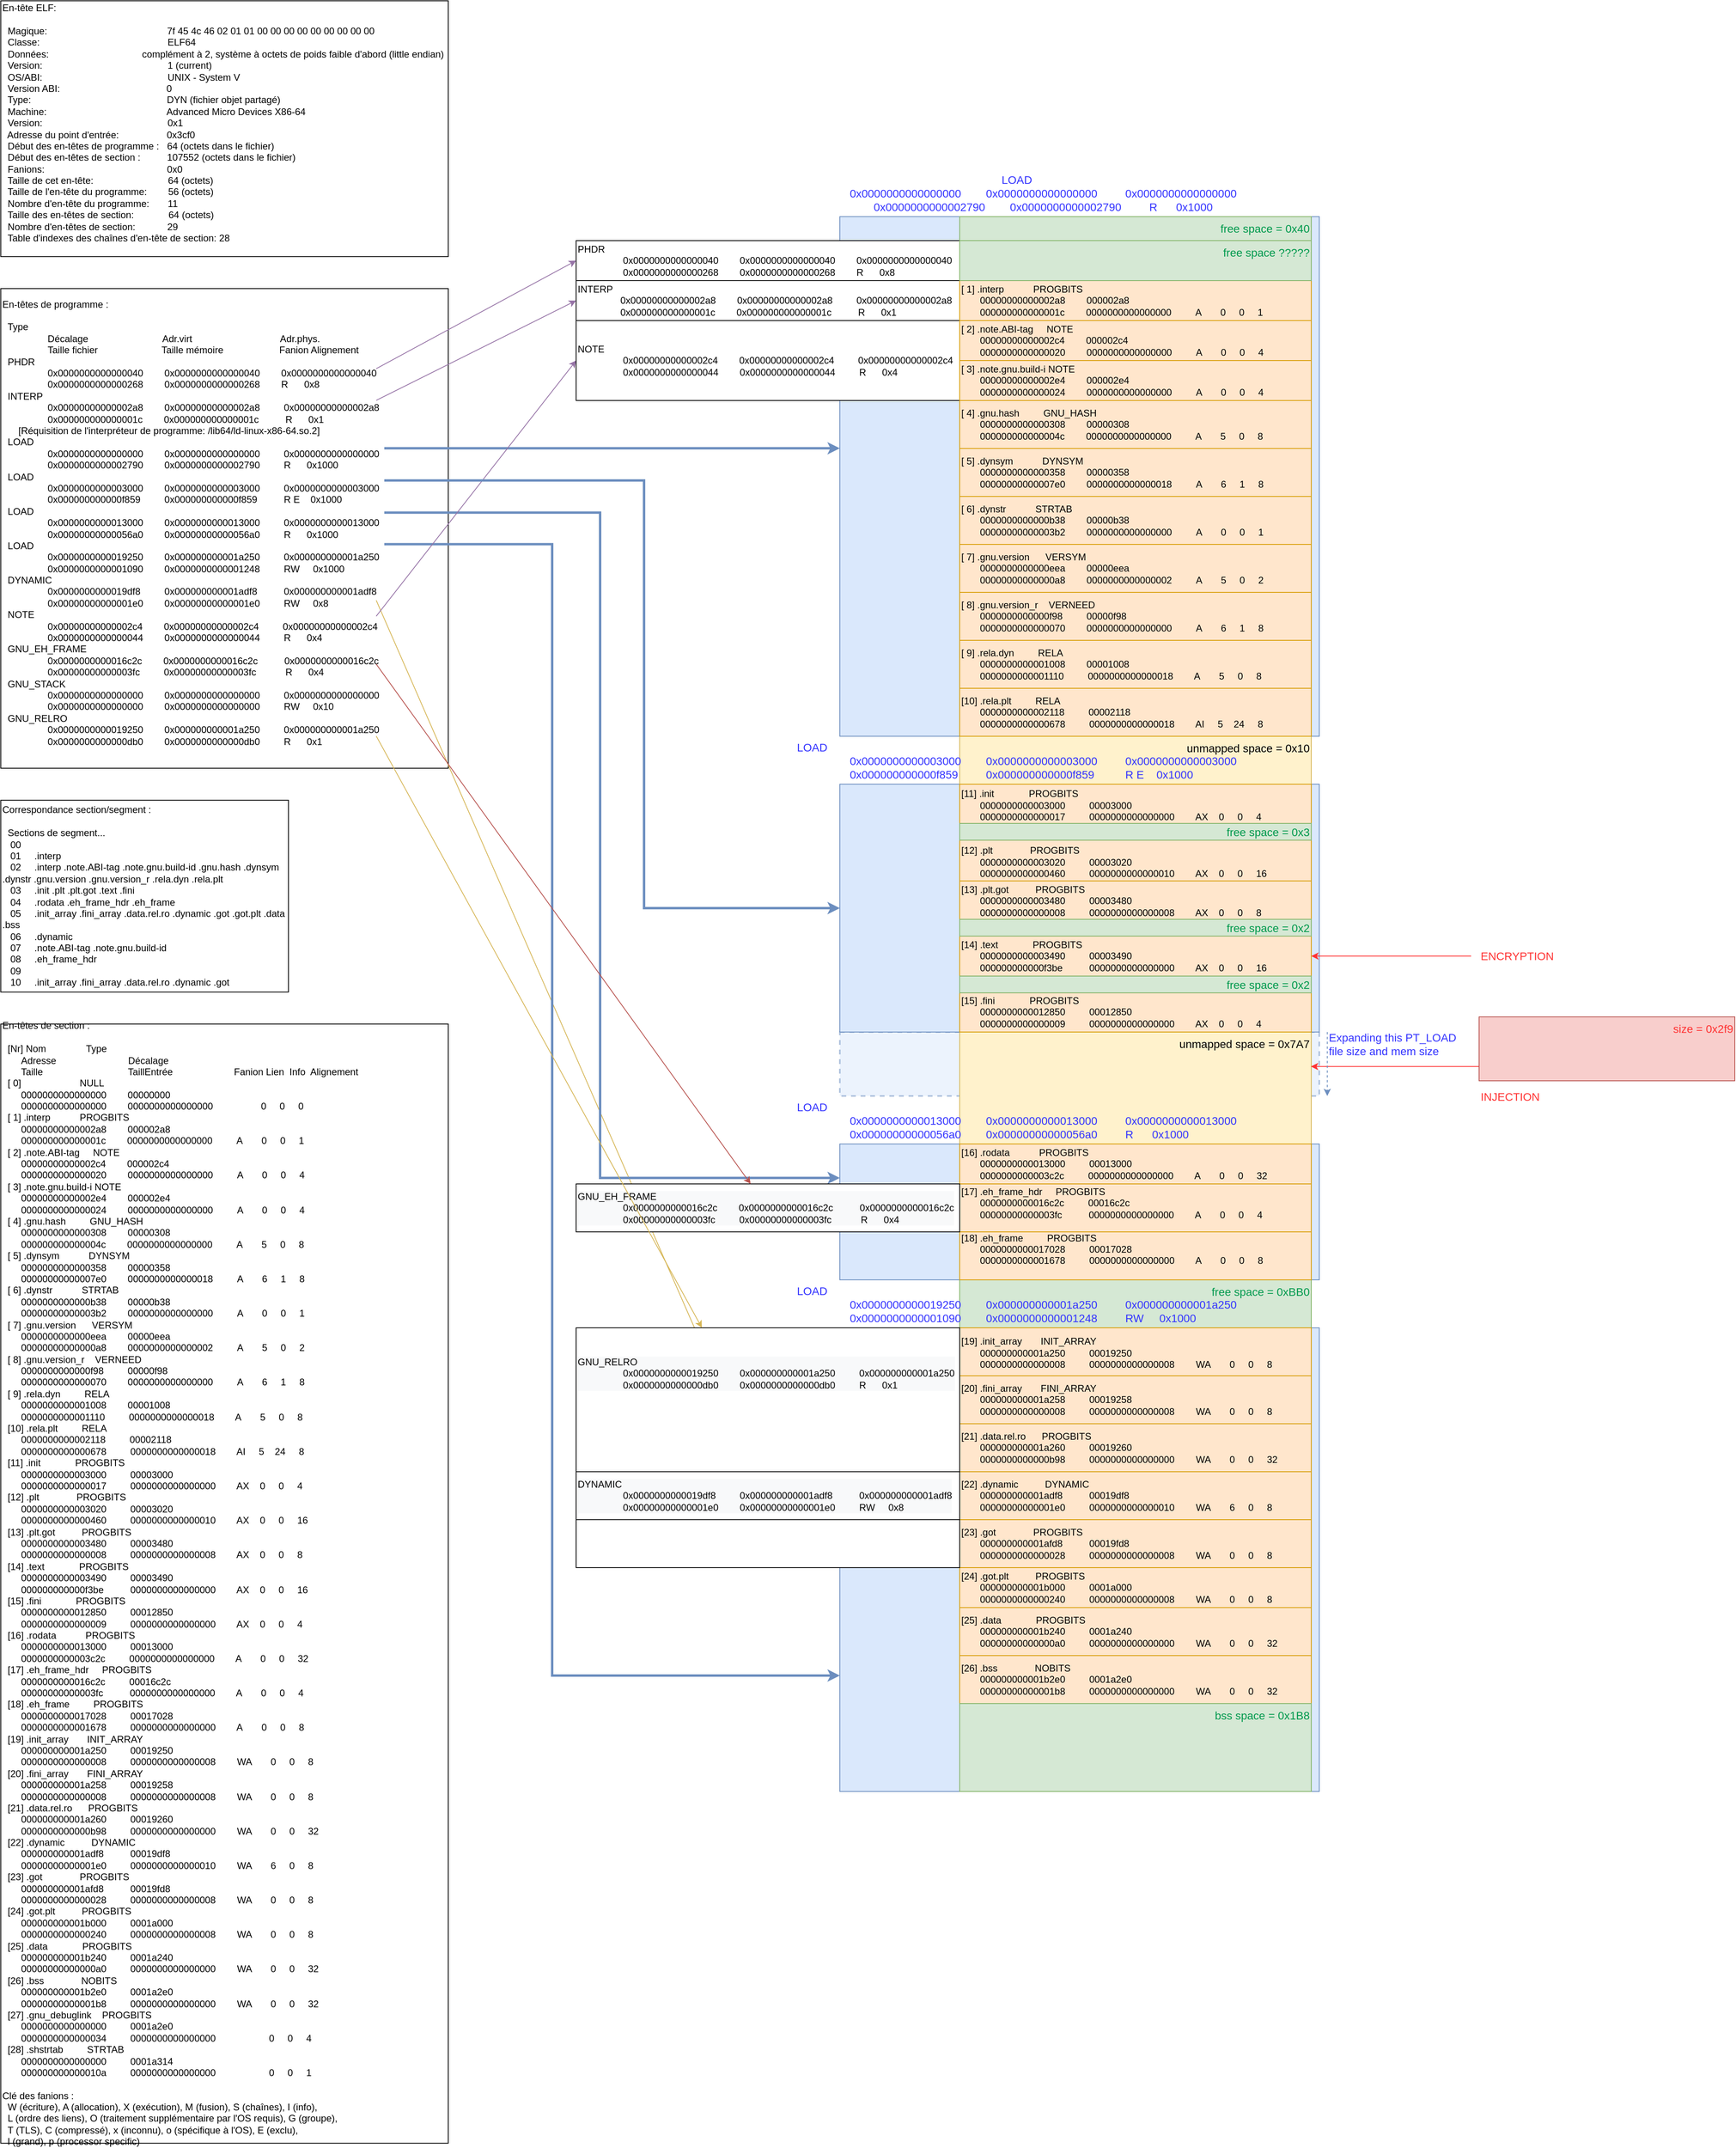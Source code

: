 <mxfile version="13.8.2" type="device"><diagram id="YH_qCT-jLgxvgKw-oN90" name="Page-1"><mxGraphModel dx="1422" dy="762" grid="1" gridSize="10" guides="1" tooltips="1" connect="1" arrows="1" fold="1" page="1" pageScale="1" pageWidth="827" pageHeight="1169" math="0" shadow="0"><root><mxCell id="0"/><mxCell id="1" parent="0"/><mxCell id="o_IzKzjK6yLOOCYgAMW_-120" value="" style="rounded=0;whiteSpace=wrap;html=1;labelBackgroundColor=none;fontSize=14;align=left;fillColor=#dae8fc;strokeColor=#6c8ebf;dashed=1;opacity=50;strokeWidth=2;" parent="1" vertex="1"><mxGeometry x="1130" y="1370" width="600" height="80" as="geometry"/></mxCell><mxCell id="o_IzKzjK6yLOOCYgAMW_-73" value="free space = 0xBB0" style="rounded=0;whiteSpace=wrap;html=1;labelBackgroundColor=none;fontSize=14;align=right;fillColor=#d5e8d4;strokeColor=#82b366;verticalAlign=top;fontColor=#00994D;" parent="1" vertex="1"><mxGeometry x="1280" y="1680" width="440" height="60" as="geometry"/></mxCell><mxCell id="o_IzKzjK6yLOOCYgAMW_-72" value="unmapped space = 0x10" style="rounded=0;whiteSpace=wrap;html=1;labelBackgroundColor=none;fontSize=14;align=right;fillColor=#fff2cc;strokeColor=#d6b656;verticalAlign=top;" parent="1" vertex="1"><mxGeometry x="1280" y="1000" width="440" height="60" as="geometry"/></mxCell><mxCell id="o_IzKzjK6yLOOCYgAMW_-71" value="unmapped space = 0x7A7" style="rounded=0;whiteSpace=wrap;html=1;labelBackgroundColor=none;fontSize=14;align=right;fillColor=#fff2cc;strokeColor=#d6b656;verticalAlign=top;" parent="1" vertex="1"><mxGeometry x="1280" y="1370" width="440" height="140" as="geometry"/></mxCell><mxCell id="o_IzKzjK6yLOOCYgAMW_-5" value="&lt;div&gt;En-têtes de programme :&lt;/div&gt;&lt;div&gt;&lt;br&gt;&lt;/div&gt;&lt;div&gt;&amp;nbsp; Type&lt;/div&gt;&lt;div&gt;&amp;nbsp; &amp;nbsp; &amp;nbsp; &amp;nbsp; &amp;nbsp; &amp;nbsp; &amp;nbsp; &amp;nbsp; &amp;nbsp;Décalage&amp;nbsp; &amp;nbsp; &amp;nbsp; &amp;nbsp; &amp;nbsp; &amp;nbsp; &amp;nbsp; &amp;nbsp; &amp;nbsp; &amp;nbsp; &amp;nbsp; &amp;nbsp; &amp;nbsp; &amp;nbsp; Adr.virt&amp;nbsp; &amp;nbsp; &amp;nbsp; &amp;nbsp; &amp;nbsp; &amp;nbsp; &amp;nbsp; &amp;nbsp; &amp;nbsp; &amp;nbsp; &amp;nbsp; &amp;nbsp; &amp;nbsp; &amp;nbsp; &amp;nbsp; &amp;nbsp; &amp;nbsp;Adr.phys.&lt;/div&gt;&lt;div&gt;&amp;nbsp; &amp;nbsp; &amp;nbsp; &amp;nbsp; &amp;nbsp; &amp;nbsp; &amp;nbsp; &amp;nbsp; &amp;nbsp;Taille fichier&amp;nbsp; &amp;nbsp; &amp;nbsp; &amp;nbsp; &amp;nbsp; &amp;nbsp; &amp;nbsp; &amp;nbsp; &amp;nbsp; &amp;nbsp; &amp;nbsp; &amp;nbsp; Taille mémoire&amp;nbsp; &amp;nbsp; &amp;nbsp; &amp;nbsp; &amp;nbsp; &amp;nbsp; &amp;nbsp; &amp;nbsp; &amp;nbsp; &amp;nbsp; &amp;nbsp;Fanion Alignement&lt;/div&gt;&lt;div&gt;&amp;nbsp; PHDR&lt;/div&gt;&lt;div&gt;&amp;nbsp; &amp;nbsp; &amp;nbsp; &amp;nbsp; &amp;nbsp; &amp;nbsp; &amp;nbsp; &amp;nbsp; &amp;nbsp;0x0000000000000040&amp;nbsp; &amp;nbsp; &amp;nbsp; &amp;nbsp; 0x0000000000000040&amp;nbsp; &amp;nbsp; &amp;nbsp; &amp;nbsp; 0x0000000000000040&lt;/div&gt;&lt;div&gt;&amp;nbsp; &amp;nbsp; &amp;nbsp; &amp;nbsp; &amp;nbsp; &amp;nbsp; &amp;nbsp; &amp;nbsp; &amp;nbsp;0x0000000000000268&amp;nbsp; &amp;nbsp; &amp;nbsp; &amp;nbsp; 0x0000000000000268&amp;nbsp; &amp;nbsp; &amp;nbsp; &amp;nbsp; R&amp;nbsp; &amp;nbsp; &amp;nbsp; 0x8&lt;/div&gt;&lt;div&gt;&amp;nbsp; INTERP&lt;/div&gt;&lt;div&gt;&amp;nbsp; &amp;nbsp; &amp;nbsp; &amp;nbsp; &amp;nbsp; &amp;nbsp; &amp;nbsp; &amp;nbsp; &amp;nbsp;0x00000000000002a8&amp;nbsp; &amp;nbsp; &amp;nbsp; &amp;nbsp; 0x00000000000002a8&amp;nbsp; &amp;nbsp; &amp;nbsp; &amp;nbsp; &amp;nbsp;0x00000000000002a8&lt;/div&gt;&lt;div&gt;&amp;nbsp; &amp;nbsp; &amp;nbsp; &amp;nbsp; &amp;nbsp; &amp;nbsp; &amp;nbsp; &amp;nbsp; &amp;nbsp;0x000000000000001c&amp;nbsp; &amp;nbsp; &amp;nbsp; &amp;nbsp; 0x000000000000001c&amp;nbsp; &amp;nbsp; &amp;nbsp; &amp;nbsp; &amp;nbsp; R&amp;nbsp; &amp;nbsp; &amp;nbsp; 0x1&lt;/div&gt;&lt;div&gt;&amp;nbsp; &amp;nbsp; &amp;nbsp; [Réquisition de l'interpréteur de programme: /lib64/ld-linux-x86-64.so.2]&lt;/div&gt;&lt;div&gt;&amp;nbsp; LOAD&lt;/div&gt;&lt;div&gt;&amp;nbsp; &amp;nbsp; &amp;nbsp; &amp;nbsp; &amp;nbsp; &amp;nbsp; &amp;nbsp; &amp;nbsp; &amp;nbsp;0x0000000000000000&amp;nbsp; &amp;nbsp; &amp;nbsp; &amp;nbsp; 0x0000000000000000&amp;nbsp; &amp;nbsp; &amp;nbsp; &amp;nbsp; &amp;nbsp;0x0000000000000000&lt;/div&gt;&lt;div&gt;&amp;nbsp; &amp;nbsp; &amp;nbsp; &amp;nbsp; &amp;nbsp; &amp;nbsp; &amp;nbsp; &amp;nbsp; &amp;nbsp;0x0000000000002790&amp;nbsp; &amp;nbsp; &amp;nbsp; &amp;nbsp; 0x0000000000002790&amp;nbsp; &amp;nbsp; &amp;nbsp; &amp;nbsp; &amp;nbsp;R&amp;nbsp; &amp;nbsp; &amp;nbsp; 0x1000&lt;/div&gt;&lt;div&gt;&amp;nbsp; LOAD&lt;/div&gt;&lt;div&gt;&amp;nbsp; &amp;nbsp; &amp;nbsp; &amp;nbsp; &amp;nbsp; &amp;nbsp; &amp;nbsp; &amp;nbsp; &amp;nbsp;0x0000000000003000&amp;nbsp; &amp;nbsp; &amp;nbsp; &amp;nbsp; 0x0000000000003000&amp;nbsp; &amp;nbsp; &amp;nbsp; &amp;nbsp; &amp;nbsp;0x0000000000003000&lt;/div&gt;&lt;div&gt;&amp;nbsp; &amp;nbsp; &amp;nbsp; &amp;nbsp; &amp;nbsp; &amp;nbsp; &amp;nbsp; &amp;nbsp; &amp;nbsp;0x000000000000f859&amp;nbsp; &amp;nbsp; &amp;nbsp; &amp;nbsp; &amp;nbsp;0x000000000000f859&amp;nbsp; &amp;nbsp; &amp;nbsp; &amp;nbsp; &amp;nbsp; R E&amp;nbsp; &amp;nbsp; 0x1000&lt;/div&gt;&lt;div&gt;&amp;nbsp; LOAD&lt;/div&gt;&lt;div&gt;&amp;nbsp; &amp;nbsp; &amp;nbsp; &amp;nbsp; &amp;nbsp; &amp;nbsp; &amp;nbsp; &amp;nbsp; &amp;nbsp;0x0000000000013000&amp;nbsp; &amp;nbsp; &amp;nbsp; &amp;nbsp; 0x0000000000013000&amp;nbsp; &amp;nbsp; &amp;nbsp; &amp;nbsp; &amp;nbsp;0x0000000000013000&lt;/div&gt;&lt;div&gt;&amp;nbsp; &amp;nbsp; &amp;nbsp; &amp;nbsp; &amp;nbsp; &amp;nbsp; &amp;nbsp; &amp;nbsp; &amp;nbsp;0x00000000000056a0&amp;nbsp; &amp;nbsp; &amp;nbsp; &amp;nbsp; 0x00000000000056a0&amp;nbsp; &amp;nbsp; &amp;nbsp; &amp;nbsp; &amp;nbsp;R&amp;nbsp; &amp;nbsp; &amp;nbsp; 0x1000&lt;/div&gt;&lt;div&gt;&lt;span&gt;&amp;nbsp; LOAD&lt;/span&gt;&lt;/div&gt;&lt;div&gt;&lt;span&gt;&amp;nbsp; &amp;nbsp; &amp;nbsp; &amp;nbsp; &amp;nbsp; &amp;nbsp; &amp;nbsp; &amp;nbsp; &amp;nbsp;0x0000000000019250&amp;nbsp; &amp;nbsp; &amp;nbsp; &amp;nbsp; 0x000000000001a250&amp;nbsp; &amp;nbsp; &amp;nbsp; &amp;nbsp; &amp;nbsp;0x000000000001a250&lt;/span&gt;&lt;br&gt;&lt;/div&gt;&lt;div&gt;&amp;nbsp; &amp;nbsp; &amp;nbsp; &amp;nbsp; &amp;nbsp; &amp;nbsp; &amp;nbsp; &amp;nbsp; &amp;nbsp;0x0000000000001090&amp;nbsp; &amp;nbsp; &amp;nbsp; &amp;nbsp; 0x0000000000001248&amp;nbsp; &amp;nbsp; &amp;nbsp; &amp;nbsp; &amp;nbsp;RW&amp;nbsp; &amp;nbsp; &amp;nbsp;0x1000&lt;/div&gt;&lt;div&gt;&amp;nbsp; DYNAMIC&lt;/div&gt;&lt;div&gt;&amp;nbsp; &amp;nbsp; &amp;nbsp; &amp;nbsp; &amp;nbsp; &amp;nbsp; &amp;nbsp; &amp;nbsp; &amp;nbsp;0x0000000000019df8&amp;nbsp; &amp;nbsp; &amp;nbsp; &amp;nbsp; &amp;nbsp;0x000000000001adf8&amp;nbsp; &amp;nbsp; &amp;nbsp; &amp;nbsp; &amp;nbsp; 0x000000000001adf8&lt;/div&gt;&lt;div&gt;&amp;nbsp; &amp;nbsp; &amp;nbsp; &amp;nbsp; &amp;nbsp; &amp;nbsp; &amp;nbsp; &amp;nbsp; &amp;nbsp;0x00000000000001e0&amp;nbsp; &amp;nbsp; &amp;nbsp; &amp;nbsp; 0x00000000000001e0&amp;nbsp; &amp;nbsp; &amp;nbsp; &amp;nbsp; &amp;nbsp;RW&amp;nbsp; &amp;nbsp; &amp;nbsp;0x8&lt;/div&gt;&lt;div&gt;&amp;nbsp; NOTE&lt;/div&gt;&lt;div&gt;&amp;nbsp; &amp;nbsp; &amp;nbsp; &amp;nbsp; &amp;nbsp; &amp;nbsp; &amp;nbsp; &amp;nbsp; &amp;nbsp;0x00000000000002c4&amp;nbsp; &amp;nbsp; &amp;nbsp; &amp;nbsp; 0x00000000000002c4&amp;nbsp; &amp;nbsp; &amp;nbsp; &amp;nbsp; &amp;nbsp;0x00000000000002c4&lt;/div&gt;&lt;div&gt;&amp;nbsp; &amp;nbsp; &amp;nbsp; &amp;nbsp; &amp;nbsp; &amp;nbsp; &amp;nbsp; &amp;nbsp; &amp;nbsp;0x0000000000000044&amp;nbsp; &amp;nbsp; &amp;nbsp; &amp;nbsp; 0x0000000000000044&amp;nbsp; &amp;nbsp; &amp;nbsp; &amp;nbsp; &amp;nbsp;R&amp;nbsp; &amp;nbsp; &amp;nbsp; 0x4&lt;/div&gt;&lt;div&gt;&amp;nbsp; GNU_EH_FRAME&lt;/div&gt;&lt;div&gt;&amp;nbsp; &amp;nbsp; &amp;nbsp; &amp;nbsp; &amp;nbsp; &amp;nbsp; &amp;nbsp; &amp;nbsp; &amp;nbsp;0x0000000000016c2c&amp;nbsp; &amp;nbsp; &amp;nbsp; &amp;nbsp; 0x0000000000016c2c&amp;nbsp; &amp;nbsp; &amp;nbsp; &amp;nbsp; &amp;nbsp; 0x0000000000016c2c&lt;/div&gt;&lt;div&gt;&amp;nbsp; &amp;nbsp; &amp;nbsp; &amp;nbsp; &amp;nbsp; &amp;nbsp; &amp;nbsp; &amp;nbsp; &amp;nbsp;0x00000000000003fc&amp;nbsp; &amp;nbsp; &amp;nbsp; &amp;nbsp; &amp;nbsp;0x00000000000003fc&amp;nbsp; &amp;nbsp; &amp;nbsp; &amp;nbsp; &amp;nbsp; &amp;nbsp;R&amp;nbsp; &amp;nbsp; &amp;nbsp; 0x4&lt;/div&gt;&lt;div&gt;&amp;nbsp; GNU_STACK&lt;/div&gt;&lt;div&gt;&amp;nbsp; &amp;nbsp; &amp;nbsp; &amp;nbsp; &amp;nbsp; &amp;nbsp; &amp;nbsp; &amp;nbsp; &amp;nbsp;0x0000000000000000&amp;nbsp; &amp;nbsp; &amp;nbsp; &amp;nbsp; 0x0000000000000000&amp;nbsp; &amp;nbsp; &amp;nbsp; &amp;nbsp; &amp;nbsp;0x0000000000000000&lt;/div&gt;&lt;div&gt;&amp;nbsp; &amp;nbsp; &amp;nbsp; &amp;nbsp; &amp;nbsp; &amp;nbsp; &amp;nbsp; &amp;nbsp; &amp;nbsp;0x0000000000000000&amp;nbsp; &amp;nbsp; &amp;nbsp; &amp;nbsp; 0x0000000000000000&amp;nbsp; &amp;nbsp; &amp;nbsp; &amp;nbsp; &amp;nbsp;RW&amp;nbsp; &amp;nbsp; &amp;nbsp;0x10&lt;/div&gt;&lt;div&gt;&amp;nbsp; GNU_RELRO&lt;/div&gt;&lt;div&gt;&amp;nbsp; &amp;nbsp; &amp;nbsp; &amp;nbsp; &amp;nbsp; &amp;nbsp; &amp;nbsp; &amp;nbsp; &amp;nbsp;0x0000000000019250&amp;nbsp; &amp;nbsp; &amp;nbsp; &amp;nbsp; 0x000000000001a250&amp;nbsp; &amp;nbsp; &amp;nbsp; &amp;nbsp; &amp;nbsp;0x000000000001a250&lt;/div&gt;&lt;div&gt;&amp;nbsp; &amp;nbsp; &amp;nbsp; &amp;nbsp; &amp;nbsp; &amp;nbsp; &amp;nbsp; &amp;nbsp; &amp;nbsp;0x0000000000000db0&amp;nbsp; &amp;nbsp; &amp;nbsp; &amp;nbsp; 0x0000000000000db0&amp;nbsp; &amp;nbsp; &amp;nbsp; &amp;nbsp; &amp;nbsp;R&amp;nbsp; &amp;nbsp; &amp;nbsp; 0x1&lt;/div&gt;&lt;div&gt;&lt;br style=&quot;text-align: center&quot;&gt;&lt;/div&gt;" style="rounded=0;whiteSpace=wrap;html=1;align=left;" parent="1" vertex="1"><mxGeometry x="80" y="440" width="560" height="600" as="geometry"/></mxCell><mxCell id="o_IzKzjK6yLOOCYgAMW_-64" style="rounded=0;orthogonalLoop=1;jettySize=auto;html=1;fontSize=14;fillColor=#fff2cc;strokeColor=#d6b656;exitX=0.839;exitY=0.65;exitDx=0;exitDy=0;exitPerimeter=0;" parent="1" source="o_IzKzjK6yLOOCYgAMW_-5" target="o_IzKzjK6yLOOCYgAMW_-55" edge="1"><mxGeometry relative="1" as="geometry"><mxPoint x="559.84" y="859.8" as="sourcePoint"/><mxPoint x="710" y="1250" as="targetPoint"/></mxGeometry></mxCell><mxCell id="o_IzKzjK6yLOOCYgAMW_-62" style="edgeStyle=orthogonalEdgeStyle;rounded=0;orthogonalLoop=1;jettySize=auto;html=1;entryX=0;entryY=0.25;entryDx=0;entryDy=0;strokeWidth=3;fontSize=14;fillColor=#dae8fc;strokeColor=#6c8ebf;exitX=0.857;exitY=0.467;exitDx=0;exitDy=0;exitPerimeter=0;" parent="1" source="o_IzKzjK6yLOOCYgAMW_-5" target="o_IzKzjK6yLOOCYgAMW_-42" edge="1"><mxGeometry relative="1" as="geometry"><Array as="points"><mxPoint x="830" y="720"/><mxPoint x="830" y="1553"/></Array></mxGeometry></mxCell><mxCell id="o_IzKzjK6yLOOCYgAMW_-63" style="edgeStyle=orthogonalEdgeStyle;rounded=0;orthogonalLoop=1;jettySize=auto;html=1;strokeWidth=3;fontSize=14;fillColor=#dae8fc;strokeColor=#6c8ebf;entryX=0;entryY=0.75;entryDx=0;entryDy=0;exitX=0.857;exitY=0.533;exitDx=0;exitDy=0;exitPerimeter=0;" parent="1" source="o_IzKzjK6yLOOCYgAMW_-5" target="o_IzKzjK6yLOOCYgAMW_-45" edge="1"><mxGeometry relative="1" as="geometry"><mxPoint x="720" y="1590" as="targetPoint"/><Array as="points"><mxPoint x="770" y="760"/><mxPoint x="770" y="2175"/></Array></mxGeometry></mxCell><mxCell id="o_IzKzjK6yLOOCYgAMW_-8" value="&#10;&#10;&lt;div style=&quot;font-family: helvetica; font-size: 14px; font-style: normal; font-weight: 400; letter-spacing: normal; text-indent: 0px; text-transform: none; word-spacing: 0px;&quot;&gt;LOAD&lt;/div&gt;&lt;div style=&quot;font-family: helvetica; font-size: 14px; font-style: normal; font-weight: 400; letter-spacing: normal; text-indent: 0px; text-transform: none; word-spacing: 0px;&quot;&gt;&amp;nbsp; &amp;nbsp; &amp;nbsp; &amp;nbsp; &amp;nbsp; &amp;nbsp; &amp;nbsp; &amp;nbsp; &amp;nbsp;0x0000000000000000&amp;nbsp; &amp;nbsp; &amp;nbsp; &amp;nbsp; 0x0000000000000000&amp;nbsp; &amp;nbsp; &amp;nbsp; &amp;nbsp; &amp;nbsp;0x0000000000000000&lt;/div&gt;&lt;div style=&quot;font-family: helvetica; font-size: 14px; font-style: normal; font-weight: 400; letter-spacing: normal; text-indent: 0px; text-transform: none; word-spacing: 0px;&quot;&gt;&amp;nbsp; &amp;nbsp; &amp;nbsp; &amp;nbsp; &amp;nbsp; &amp;nbsp; &amp;nbsp; &amp;nbsp; &amp;nbsp;0x0000000000002790&amp;nbsp; &amp;nbsp; &amp;nbsp; &amp;nbsp; 0x0000000000002790&amp;nbsp; &amp;nbsp; &amp;nbsp; &amp;nbsp; &amp;nbsp;R&amp;nbsp; &amp;nbsp; &amp;nbsp; 0x1000&lt;/div&gt;&#10;&#10;" style="rounded=0;html=1;align=center;verticalAlign=bottom;fillColor=#dae8fc;strokeColor=#6c8ebf;labelPosition=center;verticalLabelPosition=top;labelBackgroundColor=none;spacingTop=0;spacing=2;fontSize=14;spacingBottom=-32;fontColor=#3333FF;spacingLeft=-150;spacingRight=7;whiteSpace=wrap;" parent="1" vertex="1"><mxGeometry x="1130" y="350" width="600" height="650" as="geometry"/></mxCell><mxCell id="o_IzKzjK6yLOOCYgAMW_-42" value="&#10;&#10;&lt;div style=&quot;font-family: helvetica; font-size: 14px; font-style: normal; font-weight: 400; letter-spacing: normal; text-align: left; text-indent: 0px; text-transform: none; word-spacing: 0px;&quot;&gt;LOAD&lt;/div&gt;&lt;div style=&quot;font-family: helvetica; font-size: 14px; font-style: normal; font-weight: 400; letter-spacing: normal; text-align: left; text-indent: 0px; text-transform: none; word-spacing: 0px;&quot;&gt;&amp;nbsp; &amp;nbsp; &amp;nbsp; &amp;nbsp; &amp;nbsp; &amp;nbsp; &amp;nbsp; &amp;nbsp; &amp;nbsp;0x0000000000013000&amp;nbsp; &amp;nbsp; &amp;nbsp; &amp;nbsp; 0x0000000000013000&amp;nbsp; &amp;nbsp; &amp;nbsp; &amp;nbsp; &amp;nbsp;0x0000000000013000&lt;/div&gt;&lt;div style=&quot;font-family: helvetica; font-size: 14px; font-style: normal; font-weight: 400; letter-spacing: normal; text-align: left; text-indent: 0px; text-transform: none; word-spacing: 0px;&quot;&gt;&amp;nbsp; &amp;nbsp; &amp;nbsp; &amp;nbsp; &amp;nbsp; &amp;nbsp; &amp;nbsp; &amp;nbsp; &amp;nbsp;0x00000000000056a0&amp;nbsp; &amp;nbsp; &amp;nbsp; &amp;nbsp; 0x00000000000056a0&amp;nbsp; &amp;nbsp; &amp;nbsp; &amp;nbsp; &amp;nbsp;R&amp;nbsp; &amp;nbsp; &amp;nbsp; 0x1000&lt;/div&gt;&#10;&#10;" style="rounded=0;whiteSpace=wrap;html=1;align=center;verticalAlign=bottom;fillColor=#dae8fc;strokeColor=#6c8ebf;labelPosition=center;verticalLabelPosition=top;labelBackgroundColor=none;spacingTop=0;spacing=2;fontSize=14;spacingBottom=-32;fontColor=#3333FF;spacingLeft=-150;spacingRight=7;" parent="1" vertex="1"><mxGeometry x="1130" y="1510" width="600" height="170" as="geometry"/></mxCell><mxCell id="o_IzKzjK6yLOOCYgAMW_-34" value="&#10;&#10;&lt;div style=&quot;font-family: helvetica; font-size: 14px; font-style: normal; font-weight: 400; letter-spacing: normal; text-align: left; text-indent: 0px; text-transform: none; word-spacing: 0px;&quot;&gt;LOAD&lt;/div&gt;&lt;div style=&quot;font-family: helvetica; font-size: 14px; font-style: normal; font-weight: 400; letter-spacing: normal; text-align: left; text-indent: 0px; text-transform: none; word-spacing: 0px;&quot;&gt;&amp;nbsp; &amp;nbsp; &amp;nbsp; &amp;nbsp; &amp;nbsp; &amp;nbsp; &amp;nbsp; &amp;nbsp; &amp;nbsp;0x0000000000003000&amp;nbsp; &amp;nbsp; &amp;nbsp; &amp;nbsp; 0x0000000000003000&amp;nbsp; &amp;nbsp; &amp;nbsp; &amp;nbsp; &amp;nbsp;0x0000000000003000&lt;/div&gt;&lt;div style=&quot;font-family: helvetica; font-size: 14px; font-style: normal; font-weight: 400; letter-spacing: normal; text-align: left; text-indent: 0px; text-transform: none; word-spacing: 0px;&quot;&gt;&amp;nbsp; &amp;nbsp; &amp;nbsp; &amp;nbsp; &amp;nbsp; &amp;nbsp; &amp;nbsp; &amp;nbsp; &amp;nbsp;0x000000000000f859&amp;nbsp; &amp;nbsp; &amp;nbsp; &amp;nbsp; &amp;nbsp;0x000000000000f859&amp;nbsp; &amp;nbsp; &amp;nbsp; &amp;nbsp; &amp;nbsp; R E&amp;nbsp; &amp;nbsp; 0x1000&lt;/div&gt;&#10;&#10;" style="rounded=0;whiteSpace=wrap;html=1;align=center;verticalAlign=bottom;fillColor=#dae8fc;strokeColor=#6c8ebf;labelPosition=center;verticalLabelPosition=top;labelBackgroundColor=none;spacingTop=0;spacing=2;fontSize=14;spacingBottom=-32;fontColor=#3333FF;spacingLeft=-150;spacingRight=7;" parent="1" vertex="1"><mxGeometry x="1130" y="1060" width="600" height="310" as="geometry"/></mxCell><mxCell id="o_IzKzjK6yLOOCYgAMW_-4" value="&lt;div&gt;En-tête ELF:&lt;/div&gt;&lt;div&gt;&lt;br&gt;&lt;/div&gt;&lt;div&gt;&amp;nbsp; Magique:&amp;nbsp; &amp;nbsp; &amp;nbsp; &amp;nbsp; &amp;nbsp; &amp;nbsp; &amp;nbsp; &amp;nbsp; &amp;nbsp; &amp;nbsp; &amp;nbsp; &amp;nbsp; &amp;nbsp; &amp;nbsp; &amp;nbsp; &amp;nbsp; &amp;nbsp; &amp;nbsp; &amp;nbsp; &amp;nbsp; &amp;nbsp; &amp;nbsp; &amp;nbsp;7f 45 4c 46 02 01 01 00 00 00 00 00 00 00 00 00&lt;/div&gt;&lt;div&gt;&amp;nbsp; Classe:&amp;nbsp; &amp;nbsp; &amp;nbsp; &amp;nbsp; &amp;nbsp; &amp;nbsp; &amp;nbsp; &amp;nbsp; &amp;nbsp; &amp;nbsp; &amp;nbsp; &amp;nbsp; &amp;nbsp; &amp;nbsp; &amp;nbsp; &amp;nbsp; &amp;nbsp; &amp;nbsp; &amp;nbsp; &amp;nbsp; &amp;nbsp; &amp;nbsp; &amp;nbsp; &amp;nbsp; ELF64&lt;/div&gt;&lt;div&gt;&amp;nbsp; Données:&amp;nbsp; &amp;nbsp; &amp;nbsp; &amp;nbsp; &amp;nbsp; &amp;nbsp; &amp;nbsp; &amp;nbsp; &amp;nbsp; &amp;nbsp; &amp;nbsp; &amp;nbsp; &amp;nbsp; &amp;nbsp; &amp;nbsp; &amp;nbsp; &amp;nbsp; &amp;nbsp;complément à 2, système à octets de poids faible d'abord (little endian)&lt;/div&gt;&lt;div&gt;&amp;nbsp; Version:&amp;nbsp; &amp;nbsp; &amp;nbsp; &amp;nbsp; &amp;nbsp; &amp;nbsp; &amp;nbsp; &amp;nbsp; &amp;nbsp; &amp;nbsp; &amp;nbsp; &amp;nbsp; &amp;nbsp; &amp;nbsp; &amp;nbsp; &amp;nbsp; &amp;nbsp; &amp;nbsp; &amp;nbsp; &amp;nbsp; &amp;nbsp; &amp;nbsp; &amp;nbsp; &amp;nbsp;1 (current)&lt;/div&gt;&lt;div&gt;&amp;nbsp; OS/ABI:&amp;nbsp; &amp;nbsp; &amp;nbsp; &amp;nbsp; &amp;nbsp; &amp;nbsp; &amp;nbsp; &amp;nbsp; &amp;nbsp; &amp;nbsp; &amp;nbsp; &amp;nbsp; &amp;nbsp; &amp;nbsp; &amp;nbsp; &amp;nbsp; &amp;nbsp; &amp;nbsp; &amp;nbsp; &amp;nbsp; &amp;nbsp; &amp;nbsp; &amp;nbsp; &amp;nbsp;UNIX - System V&lt;/div&gt;&lt;div&gt;&amp;nbsp; Version ABI:&amp;nbsp; &amp;nbsp; &amp;nbsp; &amp;nbsp; &amp;nbsp; &amp;nbsp; &amp;nbsp; &amp;nbsp; &amp;nbsp; &amp;nbsp; &amp;nbsp; &amp;nbsp; &amp;nbsp; &amp;nbsp; &amp;nbsp; &amp;nbsp; &amp;nbsp; &amp;nbsp; &amp;nbsp; &amp;nbsp; 0&lt;/div&gt;&lt;div&gt;&amp;nbsp; Type:&amp;nbsp; &amp;nbsp; &amp;nbsp; &amp;nbsp; &amp;nbsp; &amp;nbsp; &amp;nbsp; &amp;nbsp; &amp;nbsp; &amp;nbsp; &amp;nbsp; &amp;nbsp; &amp;nbsp; &amp;nbsp; &amp;nbsp; &amp;nbsp; &amp;nbsp; &amp;nbsp; &amp;nbsp; &amp;nbsp; &amp;nbsp; &amp;nbsp; &amp;nbsp; &amp;nbsp; &amp;nbsp; &amp;nbsp;DYN (fichier objet partagé)&lt;/div&gt;&lt;div&gt;&amp;nbsp; Machine:&amp;nbsp; &amp;nbsp; &amp;nbsp; &amp;nbsp; &amp;nbsp; &amp;nbsp; &amp;nbsp; &amp;nbsp; &amp;nbsp; &amp;nbsp; &amp;nbsp; &amp;nbsp; &amp;nbsp; &amp;nbsp; &amp;nbsp; &amp;nbsp; &amp;nbsp; &amp;nbsp; &amp;nbsp; &amp;nbsp; &amp;nbsp; &amp;nbsp; &amp;nbsp;Advanced Micro Devices X86-64&lt;/div&gt;&lt;div&gt;&amp;nbsp; Version:&amp;nbsp; &amp;nbsp; &amp;nbsp; &amp;nbsp; &amp;nbsp; &amp;nbsp; &amp;nbsp; &amp;nbsp; &amp;nbsp; &amp;nbsp; &amp;nbsp; &amp;nbsp; &amp;nbsp; &amp;nbsp; &amp;nbsp; &amp;nbsp; &amp;nbsp; &amp;nbsp; &amp;nbsp; &amp;nbsp; &amp;nbsp; &amp;nbsp; &amp;nbsp; &amp;nbsp;0x1&lt;/div&gt;&lt;div&gt;&amp;nbsp; Adresse du point d'entrée:&amp;nbsp; &amp;nbsp; &amp;nbsp; &amp;nbsp; &amp;nbsp; &amp;nbsp; &amp;nbsp; &amp;nbsp; &amp;nbsp; 0x3cf0&lt;/div&gt;&lt;div&gt;&amp;nbsp; Début des en-têtes de programme :&amp;nbsp; &amp;nbsp;64 (octets dans le fichier)&lt;/div&gt;&lt;div&gt;&amp;nbsp; Début des en-têtes de section :&amp;nbsp; &amp;nbsp; &amp;nbsp; &amp;nbsp; &amp;nbsp; 107552 (octets dans le fichier)&lt;/div&gt;&lt;div&gt;&amp;nbsp; Fanions:&amp;nbsp; &amp;nbsp; &amp;nbsp; &amp;nbsp; &amp;nbsp; &amp;nbsp; &amp;nbsp; &amp;nbsp; &amp;nbsp; &amp;nbsp; &amp;nbsp; &amp;nbsp; &amp;nbsp; &amp;nbsp; &amp;nbsp; &amp;nbsp; &amp;nbsp; &amp;nbsp; &amp;nbsp; &amp;nbsp; &amp;nbsp; &amp;nbsp; &amp;nbsp; 0x0&lt;/div&gt;&lt;div&gt;&amp;nbsp; Taille de cet en-tête:&amp;nbsp; &amp;nbsp; &amp;nbsp; &amp;nbsp; &amp;nbsp; &amp;nbsp; &amp;nbsp; &amp;nbsp; &amp;nbsp; &amp;nbsp; &amp;nbsp; &amp;nbsp; &amp;nbsp; &amp;nbsp; 64 (octets)&lt;/div&gt;&lt;div&gt;&amp;nbsp; Taille de l'en-tête du programme:&amp;nbsp; &amp;nbsp; &amp;nbsp; &amp;nbsp; 56 (octets)&lt;/div&gt;&lt;div&gt;&amp;nbsp; Nombre d'en-tête du programme:&amp;nbsp; &amp;nbsp; &amp;nbsp; &amp;nbsp;11&lt;/div&gt;&lt;div&gt;&amp;nbsp; Taille des en-têtes de section:&amp;nbsp; &amp;nbsp; &amp;nbsp; &amp;nbsp; &amp;nbsp; &amp;nbsp; &amp;nbsp;64 (octets)&lt;/div&gt;&lt;div&gt;&amp;nbsp; Nombre d'en-têtes de section:&amp;nbsp; &amp;nbsp; &amp;nbsp; &amp;nbsp; &amp;nbsp; &amp;nbsp; 29&lt;/div&gt;&lt;div&gt;&amp;nbsp; Table d'indexes des chaînes d'en-tête de section: 28&lt;/div&gt;&lt;div&gt;&lt;br&gt;&lt;/div&gt;" style="rounded=0;whiteSpace=wrap;html=1;align=left;" parent="1" vertex="1"><mxGeometry x="80" y="80" width="560" height="320" as="geometry"/></mxCell><mxCell id="o_IzKzjK6yLOOCYgAMW_-14" style="rounded=0;orthogonalLoop=1;jettySize=auto;html=1;fillColor=#dae8fc;strokeColor=#6c8ebf;strokeWidth=3;edgeStyle=orthogonalEdgeStyle;exitX=0.857;exitY=0.333;exitDx=0;exitDy=0;exitPerimeter=0;" parent="1" source="o_IzKzjK6yLOOCYgAMW_-5" target="o_IzKzjK6yLOOCYgAMW_-8" edge="1"><mxGeometry relative="1" as="geometry"><mxPoint x="780" y="650" as="targetPoint"/><mxPoint x="760" y="730" as="sourcePoint"/><Array as="points"><mxPoint x="1010" y="640"/><mxPoint x="1010" y="640"/></Array></mxGeometry></mxCell><mxCell id="o_IzKzjK6yLOOCYgAMW_-59" style="rounded=0;orthogonalLoop=1;jettySize=auto;html=1;fontSize=14;entryX=0;entryY=0.5;entryDx=0;entryDy=0;fillColor=#e1d5e7;strokeColor=#9673a6;exitX=0.839;exitY=0.233;exitDx=0;exitDy=0;exitPerimeter=0;" parent="1" source="o_IzKzjK6yLOOCYgAMW_-5" target="o_IzKzjK6yLOOCYgAMW_-22" edge="1"><mxGeometry relative="1" as="geometry"><mxPoint x="680" y="590" as="sourcePoint"/></mxGeometry></mxCell><mxCell id="o_IzKzjK6yLOOCYgAMW_-60" style="rounded=0;orthogonalLoop=1;jettySize=auto;html=1;fontSize=14;entryX=0;entryY=0.5;entryDx=0;entryDy=0;fillColor=#e1d5e7;strokeColor=#9673a6;exitX=0.839;exitY=0.683;exitDx=0;exitDy=0;exitPerimeter=0;" parent="1" source="o_IzKzjK6yLOOCYgAMW_-5" target="o_IzKzjK6yLOOCYgAMW_-23" edge="1"><mxGeometry relative="1" as="geometry"><mxPoint x="690" y="850" as="sourcePoint"/></mxGeometry></mxCell><mxCell id="o_IzKzjK6yLOOCYgAMW_-6" value="&lt;div&gt;En-têtes de section :&lt;br&gt;&lt;/div&gt;&lt;div&gt;&lt;br&gt;&lt;/div&gt;&lt;div&gt;&amp;nbsp; [Nr] Nom&amp;nbsp; &amp;nbsp; &amp;nbsp; &amp;nbsp; &amp;nbsp; &amp;nbsp; &amp;nbsp; &amp;nbsp;Type&lt;/div&gt;&lt;div&gt;&amp;nbsp; &amp;nbsp; &amp;nbsp; &amp;nbsp;Adresse&amp;nbsp; &amp;nbsp; &amp;nbsp; &amp;nbsp; &amp;nbsp; &amp;nbsp; &amp;nbsp; &amp;nbsp; &amp;nbsp; &amp;nbsp; &amp;nbsp; &amp;nbsp; &amp;nbsp; &amp;nbsp;Décalage&lt;/div&gt;&lt;div&gt;&amp;nbsp; &amp;nbsp; &amp;nbsp; &amp;nbsp;Taille&amp;nbsp; &amp;nbsp; &amp;nbsp; &amp;nbsp; &amp;nbsp; &amp;nbsp; &amp;nbsp; &amp;nbsp; &amp;nbsp; &amp;nbsp; &amp;nbsp; &amp;nbsp; &amp;nbsp; &amp;nbsp; &amp;nbsp; &amp;nbsp; TaillEntrée&amp;nbsp; &amp;nbsp; &amp;nbsp; &amp;nbsp; &amp;nbsp; &amp;nbsp; &amp;nbsp; &amp;nbsp; &amp;nbsp; &amp;nbsp; &amp;nbsp; &amp;nbsp;Fanion Lien&amp;nbsp; Info&amp;nbsp; Alignement&lt;/div&gt;&lt;div&gt;&amp;nbsp; [ 0]&amp;nbsp; &amp;nbsp; &amp;nbsp; &amp;nbsp; &amp;nbsp; &amp;nbsp; &amp;nbsp; &amp;nbsp; &amp;nbsp; &amp;nbsp; &amp;nbsp; NULL&lt;/div&gt;&lt;div&gt;&amp;nbsp; &amp;nbsp; &amp;nbsp; &amp;nbsp;0000000000000000&amp;nbsp; &amp;nbsp; &amp;nbsp; &amp;nbsp; 00000000&lt;/div&gt;&lt;div&gt;&amp;nbsp; &amp;nbsp; &amp;nbsp; &amp;nbsp;0000000000000000&amp;nbsp; &amp;nbsp; &amp;nbsp; &amp;nbsp; 0000000000000000&amp;nbsp; &amp;nbsp; &amp;nbsp; &amp;nbsp; &amp;nbsp; &amp;nbsp; &amp;nbsp; &amp;nbsp; &amp;nbsp; 0&amp;nbsp; &amp;nbsp; &amp;nbsp;0&amp;nbsp; &amp;nbsp; &amp;nbsp;0&lt;/div&gt;&lt;div&gt;&amp;nbsp; [ 1] .interp&amp;nbsp; &amp;nbsp; &amp;nbsp; &amp;nbsp; &amp;nbsp; &amp;nbsp;PROGBITS&lt;/div&gt;&lt;div&gt;&amp;nbsp; &amp;nbsp; &amp;nbsp; &amp;nbsp;00000000000002a8&amp;nbsp; &amp;nbsp; &amp;nbsp; &amp;nbsp; 000002a8&lt;/div&gt;&lt;div&gt;&amp;nbsp; &amp;nbsp; &amp;nbsp; &amp;nbsp;000000000000001c&amp;nbsp; &amp;nbsp; &amp;nbsp; &amp;nbsp; 0000000000000000&amp;nbsp; &amp;nbsp; &amp;nbsp; &amp;nbsp; &amp;nbsp;A&amp;nbsp; &amp;nbsp; &amp;nbsp; &amp;nbsp;0&amp;nbsp; &amp;nbsp; &amp;nbsp;0&amp;nbsp; &amp;nbsp; &amp;nbsp;1&lt;/div&gt;&lt;div&gt;&amp;nbsp; [ 2] .note.ABI-tag&amp;nbsp; &amp;nbsp; &amp;nbsp;NOTE&lt;/div&gt;&lt;div&gt;&amp;nbsp; &amp;nbsp; &amp;nbsp; &amp;nbsp;00000000000002c4&amp;nbsp; &amp;nbsp; &amp;nbsp; &amp;nbsp; 000002c4&lt;/div&gt;&lt;div&gt;&amp;nbsp; &amp;nbsp; &amp;nbsp; &amp;nbsp;0000000000000020&amp;nbsp; &amp;nbsp; &amp;nbsp; &amp;nbsp; 0000000000000000&amp;nbsp; &amp;nbsp; &amp;nbsp; &amp;nbsp; &amp;nbsp;A&amp;nbsp; &amp;nbsp; &amp;nbsp; &amp;nbsp;0&amp;nbsp; &amp;nbsp; &amp;nbsp;0&amp;nbsp; &amp;nbsp; &amp;nbsp;4&lt;/div&gt;&lt;div&gt;&amp;nbsp; [ 3] .note.gnu.build-i NOTE&lt;/div&gt;&lt;div&gt;&amp;nbsp; &amp;nbsp; &amp;nbsp; &amp;nbsp;00000000000002e4&amp;nbsp; &amp;nbsp; &amp;nbsp; &amp;nbsp; 000002e4&lt;/div&gt;&lt;div&gt;&amp;nbsp; &amp;nbsp; &amp;nbsp; &amp;nbsp;0000000000000024&amp;nbsp; &amp;nbsp; &amp;nbsp; &amp;nbsp; 0000000000000000&amp;nbsp; &amp;nbsp; &amp;nbsp; &amp;nbsp; &amp;nbsp;A&amp;nbsp; &amp;nbsp; &amp;nbsp; &amp;nbsp;0&amp;nbsp; &amp;nbsp; &amp;nbsp;0&amp;nbsp; &amp;nbsp; &amp;nbsp;4&lt;/div&gt;&lt;div&gt;&amp;nbsp; [ 4] .gnu.hash&amp;nbsp; &amp;nbsp; &amp;nbsp; &amp;nbsp; &amp;nbsp;GNU_HASH&lt;/div&gt;&lt;div&gt;&amp;nbsp; &amp;nbsp; &amp;nbsp; &amp;nbsp;0000000000000308&amp;nbsp; &amp;nbsp; &amp;nbsp; &amp;nbsp; 00000308&lt;/div&gt;&lt;div&gt;&amp;nbsp; &amp;nbsp; &amp;nbsp; &amp;nbsp;000000000000004c&amp;nbsp; &amp;nbsp; &amp;nbsp; &amp;nbsp; 0000000000000000&amp;nbsp; &amp;nbsp; &amp;nbsp; &amp;nbsp; &amp;nbsp;A&amp;nbsp; &amp;nbsp; &amp;nbsp; &amp;nbsp;5&amp;nbsp; &amp;nbsp; &amp;nbsp;0&amp;nbsp; &amp;nbsp; &amp;nbsp;8&lt;/div&gt;&lt;div&gt;&amp;nbsp; [ 5] .dynsym&amp;nbsp; &amp;nbsp; &amp;nbsp; &amp;nbsp; &amp;nbsp; &amp;nbsp;DYNSYM&lt;/div&gt;&lt;div&gt;&amp;nbsp; &amp;nbsp; &amp;nbsp; &amp;nbsp;0000000000000358&amp;nbsp; &amp;nbsp; &amp;nbsp; &amp;nbsp; 00000358&lt;/div&gt;&lt;div&gt;&amp;nbsp; &amp;nbsp; &amp;nbsp; &amp;nbsp;00000000000007e0&amp;nbsp; &amp;nbsp; &amp;nbsp; &amp;nbsp; 0000000000000018&amp;nbsp; &amp;nbsp; &amp;nbsp; &amp;nbsp; &amp;nbsp;A&amp;nbsp; &amp;nbsp; &amp;nbsp; &amp;nbsp;6&amp;nbsp; &amp;nbsp; &amp;nbsp;1&amp;nbsp; &amp;nbsp; &amp;nbsp;8&lt;/div&gt;&lt;div&gt;&amp;nbsp; [ 6] .dynstr&amp;nbsp; &amp;nbsp; &amp;nbsp; &amp;nbsp; &amp;nbsp; &amp;nbsp;STRTAB&lt;/div&gt;&lt;div&gt;&amp;nbsp; &amp;nbsp; &amp;nbsp; &amp;nbsp;0000000000000b38&amp;nbsp; &amp;nbsp; &amp;nbsp; &amp;nbsp; 00000b38&lt;/div&gt;&lt;div&gt;&amp;nbsp; &amp;nbsp; &amp;nbsp; &amp;nbsp;00000000000003b2&amp;nbsp; &amp;nbsp; &amp;nbsp; &amp;nbsp; 0000000000000000&amp;nbsp; &amp;nbsp; &amp;nbsp; &amp;nbsp; &amp;nbsp;A&amp;nbsp; &amp;nbsp; &amp;nbsp; &amp;nbsp;0&amp;nbsp; &amp;nbsp; &amp;nbsp;0&amp;nbsp; &amp;nbsp; &amp;nbsp;1&lt;/div&gt;&lt;div&gt;&amp;nbsp; [ 7] .gnu.version&amp;nbsp; &amp;nbsp; &amp;nbsp; VERSYM&lt;/div&gt;&lt;div&gt;&amp;nbsp; &amp;nbsp; &amp;nbsp; &amp;nbsp;0000000000000eea&amp;nbsp; &amp;nbsp; &amp;nbsp; &amp;nbsp; 00000eea&lt;/div&gt;&lt;div&gt;&amp;nbsp; &amp;nbsp; &amp;nbsp; &amp;nbsp;00000000000000a8&amp;nbsp; &amp;nbsp; &amp;nbsp; &amp;nbsp; 0000000000000002&amp;nbsp; &amp;nbsp; &amp;nbsp; &amp;nbsp; &amp;nbsp;A&amp;nbsp; &amp;nbsp; &amp;nbsp; &amp;nbsp;5&amp;nbsp; &amp;nbsp; &amp;nbsp;0&amp;nbsp; &amp;nbsp; &amp;nbsp;2&lt;/div&gt;&lt;div&gt;&amp;nbsp; [ 8] .gnu.version_r&amp;nbsp; &amp;nbsp; VERNEED&lt;/div&gt;&lt;div&gt;&amp;nbsp; &amp;nbsp; &amp;nbsp; &amp;nbsp;0000000000000f98&amp;nbsp; &amp;nbsp; &amp;nbsp; &amp;nbsp; &amp;nbsp;00000f98&lt;/div&gt;&lt;div&gt;&amp;nbsp; &amp;nbsp; &amp;nbsp; &amp;nbsp;0000000000000070&amp;nbsp; &amp;nbsp; &amp;nbsp; &amp;nbsp; 0000000000000000&amp;nbsp; &amp;nbsp; &amp;nbsp; &amp;nbsp; &amp;nbsp;A&amp;nbsp; &amp;nbsp; &amp;nbsp; &amp;nbsp;6&amp;nbsp; &amp;nbsp; &amp;nbsp;1&amp;nbsp; &amp;nbsp; &amp;nbsp;8&lt;/div&gt;&lt;div&gt;&amp;nbsp; [ 9] .rela.dyn&amp;nbsp; &amp;nbsp; &amp;nbsp; &amp;nbsp; &amp;nbsp;RELA&lt;/div&gt;&lt;div&gt;&amp;nbsp; &amp;nbsp; &amp;nbsp; &amp;nbsp;0000000000001008&amp;nbsp; &amp;nbsp; &amp;nbsp; &amp;nbsp; 00001008&lt;/div&gt;&lt;div&gt;&amp;nbsp; &amp;nbsp; &amp;nbsp; &amp;nbsp;0000000000001110&amp;nbsp; &amp;nbsp; &amp;nbsp; &amp;nbsp; &amp;nbsp;0000000000000018&amp;nbsp; &amp;nbsp; &amp;nbsp; &amp;nbsp; A&amp;nbsp; &amp;nbsp; &amp;nbsp; &amp;nbsp;5&amp;nbsp; &amp;nbsp; &amp;nbsp;0&amp;nbsp; &amp;nbsp; &amp;nbsp;8&lt;/div&gt;&lt;div&gt;&amp;nbsp; [10] .rela.plt&amp;nbsp; &amp;nbsp; &amp;nbsp; &amp;nbsp; &amp;nbsp;RELA&lt;/div&gt;&lt;div&gt;&amp;nbsp; &amp;nbsp; &amp;nbsp; &amp;nbsp;0000000000002118&amp;nbsp; &amp;nbsp; &amp;nbsp; &amp;nbsp; &amp;nbsp;00002118&lt;/div&gt;&lt;div&gt;&amp;nbsp; &amp;nbsp; &amp;nbsp; &amp;nbsp;0000000000000678&amp;nbsp; &amp;nbsp; &amp;nbsp; &amp;nbsp; &amp;nbsp;0000000000000018&amp;nbsp; &amp;nbsp; &amp;nbsp; &amp;nbsp; AI&amp;nbsp; &amp;nbsp; &amp;nbsp;5&amp;nbsp; &amp;nbsp; 24&amp;nbsp; &amp;nbsp; &amp;nbsp;8&lt;/div&gt;&lt;div&gt;&amp;nbsp; [11] .init&amp;nbsp; &amp;nbsp; &amp;nbsp; &amp;nbsp; &amp;nbsp; &amp;nbsp; &amp;nbsp;PROGBITS&lt;/div&gt;&lt;div&gt;&amp;nbsp; &amp;nbsp; &amp;nbsp; &amp;nbsp;0000000000003000&amp;nbsp; &amp;nbsp; &amp;nbsp; &amp;nbsp; &amp;nbsp;00003000&lt;/div&gt;&lt;div&gt;&amp;nbsp; &amp;nbsp; &amp;nbsp; &amp;nbsp;0000000000000017&amp;nbsp; &amp;nbsp; &amp;nbsp; &amp;nbsp; &amp;nbsp;0000000000000000&amp;nbsp; &amp;nbsp; &amp;nbsp; &amp;nbsp; AX&amp;nbsp; &amp;nbsp; 0&amp;nbsp; &amp;nbsp; &amp;nbsp;0&amp;nbsp; &amp;nbsp; &amp;nbsp;4&lt;/div&gt;&lt;div&gt;&amp;nbsp; [12] .plt&amp;nbsp; &amp;nbsp; &amp;nbsp; &amp;nbsp; &amp;nbsp; &amp;nbsp; &amp;nbsp; PROGBITS&lt;/div&gt;&lt;div&gt;&amp;nbsp; &amp;nbsp; &amp;nbsp; &amp;nbsp;0000000000003020&amp;nbsp; &amp;nbsp; &amp;nbsp; &amp;nbsp; &amp;nbsp;00003020&lt;/div&gt;&lt;div&gt;&amp;nbsp; &amp;nbsp; &amp;nbsp; &amp;nbsp;0000000000000460&amp;nbsp; &amp;nbsp; &amp;nbsp; &amp;nbsp; &amp;nbsp;0000000000000010&amp;nbsp; &amp;nbsp; &amp;nbsp; &amp;nbsp; AX&amp;nbsp; &amp;nbsp; 0&amp;nbsp; &amp;nbsp; &amp;nbsp;0&amp;nbsp; &amp;nbsp; &amp;nbsp;16&lt;/div&gt;&lt;div&gt;&amp;nbsp; [13] .plt.got&amp;nbsp; &amp;nbsp; &amp;nbsp; &amp;nbsp; &amp;nbsp; PROGBITS&lt;/div&gt;&lt;div&gt;&amp;nbsp; &amp;nbsp; &amp;nbsp; &amp;nbsp;0000000000003480&amp;nbsp; &amp;nbsp; &amp;nbsp; &amp;nbsp; &amp;nbsp;00003480&lt;/div&gt;&lt;div&gt;&amp;nbsp; &amp;nbsp; &amp;nbsp; &amp;nbsp;0000000000000008&amp;nbsp; &amp;nbsp; &amp;nbsp; &amp;nbsp; &amp;nbsp;0000000000000008&amp;nbsp; &amp;nbsp; &amp;nbsp; &amp;nbsp; AX&amp;nbsp; &amp;nbsp; 0&amp;nbsp; &amp;nbsp; &amp;nbsp;0&amp;nbsp; &amp;nbsp; &amp;nbsp;8&lt;/div&gt;&lt;div&gt;&amp;nbsp; [14] .text&amp;nbsp; &amp;nbsp; &amp;nbsp; &amp;nbsp; &amp;nbsp; &amp;nbsp; &amp;nbsp;PROGBITS&lt;/div&gt;&lt;div&gt;&amp;nbsp; &amp;nbsp; &amp;nbsp; &amp;nbsp;0000000000003490&amp;nbsp; &amp;nbsp; &amp;nbsp; &amp;nbsp; &amp;nbsp;00003490&lt;/div&gt;&lt;div&gt;&amp;nbsp; &amp;nbsp; &amp;nbsp; &amp;nbsp;000000000000f3be&amp;nbsp; &amp;nbsp; &amp;nbsp; &amp;nbsp; &amp;nbsp; 0000000000000000&amp;nbsp; &amp;nbsp; &amp;nbsp; &amp;nbsp; AX&amp;nbsp; &amp;nbsp; 0&amp;nbsp; &amp;nbsp; &amp;nbsp;0&amp;nbsp; &amp;nbsp; &amp;nbsp;16&lt;/div&gt;&lt;div&gt;&amp;nbsp; [15] .fini&amp;nbsp; &amp;nbsp; &amp;nbsp; &amp;nbsp; &amp;nbsp; &amp;nbsp; &amp;nbsp;PROGBITS&lt;/div&gt;&lt;div&gt;&amp;nbsp; &amp;nbsp; &amp;nbsp; &amp;nbsp;0000000000012850&amp;nbsp; &amp;nbsp; &amp;nbsp; &amp;nbsp; &amp;nbsp;00012850&lt;/div&gt;&lt;div&gt;&amp;nbsp; &amp;nbsp; &amp;nbsp; &amp;nbsp;0000000000000009&amp;nbsp; &amp;nbsp; &amp;nbsp; &amp;nbsp; &amp;nbsp;0000000000000000&amp;nbsp; &amp;nbsp; &amp;nbsp; &amp;nbsp; AX&amp;nbsp; &amp;nbsp; 0&amp;nbsp; &amp;nbsp; &amp;nbsp;0&amp;nbsp; &amp;nbsp; &amp;nbsp;4&lt;/div&gt;&lt;div&gt;&amp;nbsp; [16] .rodata&amp;nbsp; &amp;nbsp; &amp;nbsp; &amp;nbsp; &amp;nbsp; &amp;nbsp;PROGBITS&lt;/div&gt;&lt;div&gt;&amp;nbsp; &amp;nbsp; &amp;nbsp; &amp;nbsp;0000000000013000&amp;nbsp; &amp;nbsp; &amp;nbsp; &amp;nbsp; &amp;nbsp;00013000&lt;/div&gt;&lt;div&gt;&amp;nbsp; &amp;nbsp; &amp;nbsp; &amp;nbsp;0000000000003c2c&amp;nbsp; &amp;nbsp; &amp;nbsp; &amp;nbsp; &amp;nbsp;0000000000000000&amp;nbsp; &amp;nbsp; &amp;nbsp; &amp;nbsp; A&amp;nbsp; &amp;nbsp; &amp;nbsp; &amp;nbsp;0&amp;nbsp; &amp;nbsp; &amp;nbsp;0&amp;nbsp; &amp;nbsp; &amp;nbsp;32&lt;/div&gt;&lt;div&gt;&amp;nbsp; [17] .eh_frame_hdr&amp;nbsp; &amp;nbsp; &amp;nbsp;PROGBITS&lt;/div&gt;&lt;div&gt;&amp;nbsp; &amp;nbsp; &amp;nbsp; &amp;nbsp;0000000000016c2c&amp;nbsp; &amp;nbsp; &amp;nbsp; &amp;nbsp; &amp;nbsp;00016c2c&lt;/div&gt;&lt;div&gt;&amp;nbsp; &amp;nbsp; &amp;nbsp; &amp;nbsp;00000000000003fc&amp;nbsp; &amp;nbsp; &amp;nbsp; &amp;nbsp; &amp;nbsp; 0000000000000000&amp;nbsp; &amp;nbsp; &amp;nbsp; &amp;nbsp; A&amp;nbsp; &amp;nbsp; &amp;nbsp; &amp;nbsp;0&amp;nbsp; &amp;nbsp; &amp;nbsp;0&amp;nbsp; &amp;nbsp; &amp;nbsp;4&lt;/div&gt;&lt;div&gt;&amp;nbsp; [18] .eh_frame&amp;nbsp; &amp;nbsp; &amp;nbsp; &amp;nbsp; &amp;nbsp;PROGBITS&lt;/div&gt;&lt;div&gt;&amp;nbsp; &amp;nbsp; &amp;nbsp; &amp;nbsp;0000000000017028&amp;nbsp; &amp;nbsp; &amp;nbsp; &amp;nbsp; &amp;nbsp;00017028&lt;/div&gt;&lt;div&gt;&amp;nbsp; &amp;nbsp; &amp;nbsp; &amp;nbsp;0000000000001678&amp;nbsp; &amp;nbsp; &amp;nbsp; &amp;nbsp; &amp;nbsp;0000000000000000&amp;nbsp; &amp;nbsp; &amp;nbsp; &amp;nbsp; A&amp;nbsp; &amp;nbsp; &amp;nbsp; &amp;nbsp;0&amp;nbsp; &amp;nbsp; &amp;nbsp;0&amp;nbsp; &amp;nbsp; &amp;nbsp;8&lt;/div&gt;&lt;div&gt;&amp;nbsp; [19] .init_array&amp;nbsp; &amp;nbsp; &amp;nbsp; &amp;nbsp;INIT_ARRAY&lt;/div&gt;&lt;div&gt;&amp;nbsp; &amp;nbsp; &amp;nbsp; &amp;nbsp;000000000001a250&amp;nbsp; &amp;nbsp; &amp;nbsp; &amp;nbsp; &amp;nbsp;00019250&lt;/div&gt;&lt;div&gt;&amp;nbsp; &amp;nbsp; &amp;nbsp; &amp;nbsp;0000000000000008&amp;nbsp; &amp;nbsp; &amp;nbsp; &amp;nbsp; &amp;nbsp;0000000000000008&amp;nbsp; &amp;nbsp; &amp;nbsp; &amp;nbsp; WA&amp;nbsp; &amp;nbsp; &amp;nbsp; &amp;nbsp;0&amp;nbsp; &amp;nbsp; &amp;nbsp;0&amp;nbsp; &amp;nbsp; &amp;nbsp;8&lt;/div&gt;&lt;div&gt;&amp;nbsp; [20] .fini_array&amp;nbsp; &amp;nbsp; &amp;nbsp; &amp;nbsp;FINI_ARRAY&lt;/div&gt;&lt;div&gt;&amp;nbsp; &amp;nbsp; &amp;nbsp; &amp;nbsp;000000000001a258&amp;nbsp; &amp;nbsp; &amp;nbsp; &amp;nbsp; &amp;nbsp;00019258&lt;/div&gt;&lt;div&gt;&amp;nbsp; &amp;nbsp; &amp;nbsp; &amp;nbsp;0000000000000008&amp;nbsp; &amp;nbsp; &amp;nbsp; &amp;nbsp; &amp;nbsp;0000000000000008&amp;nbsp; &amp;nbsp; &amp;nbsp; &amp;nbsp; WA&amp;nbsp; &amp;nbsp; &amp;nbsp; &amp;nbsp;0&amp;nbsp; &amp;nbsp; &amp;nbsp;0&amp;nbsp; &amp;nbsp; &amp;nbsp;8&lt;/div&gt;&lt;div&gt;&amp;nbsp; [21] .data.rel.ro&amp;nbsp; &amp;nbsp; &amp;nbsp; PROGBITS&lt;/div&gt;&lt;div&gt;&amp;nbsp; &amp;nbsp; &amp;nbsp; &amp;nbsp;000000000001a260&amp;nbsp; &amp;nbsp; &amp;nbsp; &amp;nbsp; &amp;nbsp;00019260&lt;/div&gt;&lt;div&gt;&amp;nbsp; &amp;nbsp; &amp;nbsp; &amp;nbsp;0000000000000b98&amp;nbsp; &amp;nbsp; &amp;nbsp; &amp;nbsp; &amp;nbsp;0000000000000000&amp;nbsp; &amp;nbsp; &amp;nbsp; &amp;nbsp; WA&amp;nbsp; &amp;nbsp; &amp;nbsp; &amp;nbsp;0&amp;nbsp; &amp;nbsp; &amp;nbsp;0&amp;nbsp; &amp;nbsp; &amp;nbsp;32&lt;/div&gt;&lt;div&gt;&amp;nbsp; [22] .dynamic&amp;nbsp; &amp;nbsp; &amp;nbsp; &amp;nbsp; &amp;nbsp; DYNAMIC&lt;/div&gt;&lt;div&gt;&amp;nbsp; &amp;nbsp; &amp;nbsp; &amp;nbsp;000000000001adf8&amp;nbsp; &amp;nbsp; &amp;nbsp; &amp;nbsp; &amp;nbsp; 00019df8&lt;/div&gt;&lt;div&gt;&amp;nbsp; &amp;nbsp; &amp;nbsp; &amp;nbsp;00000000000001e0&amp;nbsp; &amp;nbsp; &amp;nbsp; &amp;nbsp; &amp;nbsp;0000000000000010&amp;nbsp; &amp;nbsp; &amp;nbsp; &amp;nbsp; WA&amp;nbsp; &amp;nbsp; &amp;nbsp; &amp;nbsp;6&amp;nbsp; &amp;nbsp; &amp;nbsp;0&amp;nbsp; &amp;nbsp; &amp;nbsp;8&lt;/div&gt;&lt;div&gt;&amp;nbsp; [23] .got&amp;nbsp; &amp;nbsp; &amp;nbsp; &amp;nbsp; &amp;nbsp; &amp;nbsp; &amp;nbsp; PROGBITS&lt;/div&gt;&lt;div&gt;&amp;nbsp; &amp;nbsp; &amp;nbsp; &amp;nbsp;000000000001afd8&amp;nbsp; &amp;nbsp; &amp;nbsp; &amp;nbsp; &amp;nbsp; 00019fd8&lt;/div&gt;&lt;div&gt;&amp;nbsp; &amp;nbsp; &amp;nbsp; &amp;nbsp;0000000000000028&amp;nbsp; &amp;nbsp; &amp;nbsp; &amp;nbsp; &amp;nbsp;0000000000000008&amp;nbsp; &amp;nbsp; &amp;nbsp; &amp;nbsp; WA&amp;nbsp; &amp;nbsp; &amp;nbsp; &amp;nbsp;0&amp;nbsp; &amp;nbsp; &amp;nbsp;0&amp;nbsp; &amp;nbsp; &amp;nbsp;8&lt;/div&gt;&lt;div&gt;&amp;nbsp; [24] .got.plt&amp;nbsp; &amp;nbsp; &amp;nbsp; &amp;nbsp; &amp;nbsp; PROGBITS&lt;/div&gt;&lt;div&gt;&amp;nbsp; &amp;nbsp; &amp;nbsp; &amp;nbsp;000000000001b000&amp;nbsp; &amp;nbsp; &amp;nbsp; &amp;nbsp; &amp;nbsp;0001a000&lt;/div&gt;&lt;div&gt;&amp;nbsp; &amp;nbsp; &amp;nbsp; &amp;nbsp;0000000000000240&amp;nbsp; &amp;nbsp; &amp;nbsp; &amp;nbsp; &amp;nbsp;0000000000000008&amp;nbsp; &amp;nbsp; &amp;nbsp; &amp;nbsp; WA&amp;nbsp; &amp;nbsp; &amp;nbsp; &amp;nbsp;0&amp;nbsp; &amp;nbsp; &amp;nbsp;0&amp;nbsp; &amp;nbsp; &amp;nbsp;8&lt;/div&gt;&lt;div&gt;&amp;nbsp; [25] .data&amp;nbsp; &amp;nbsp; &amp;nbsp; &amp;nbsp; &amp;nbsp; &amp;nbsp; &amp;nbsp;PROGBITS&lt;/div&gt;&lt;div&gt;&amp;nbsp; &amp;nbsp; &amp;nbsp; &amp;nbsp;000000000001b240&amp;nbsp; &amp;nbsp; &amp;nbsp; &amp;nbsp; &amp;nbsp;0001a240&lt;/div&gt;&lt;div&gt;&amp;nbsp; &amp;nbsp; &amp;nbsp; &amp;nbsp;00000000000000a0&amp;nbsp; &amp;nbsp; &amp;nbsp; &amp;nbsp; &amp;nbsp;0000000000000000&amp;nbsp; &amp;nbsp; &amp;nbsp; &amp;nbsp; WA&amp;nbsp; &amp;nbsp; &amp;nbsp; &amp;nbsp;0&amp;nbsp; &amp;nbsp; &amp;nbsp;0&amp;nbsp; &amp;nbsp; &amp;nbsp;32&lt;/div&gt;&lt;div&gt;&amp;nbsp; [26] .bss&amp;nbsp; &amp;nbsp; &amp;nbsp; &amp;nbsp; &amp;nbsp; &amp;nbsp; &amp;nbsp; NOBITS&lt;/div&gt;&lt;div&gt;&amp;nbsp; &amp;nbsp; &amp;nbsp; &amp;nbsp;000000000001b2e0&amp;nbsp; &amp;nbsp; &amp;nbsp; &amp;nbsp; &amp;nbsp;0001a2e0&lt;/div&gt;&lt;div&gt;&amp;nbsp; &amp;nbsp; &amp;nbsp; &amp;nbsp;00000000000001b8&amp;nbsp; &amp;nbsp; &amp;nbsp; &amp;nbsp; &amp;nbsp;0000000000000000&amp;nbsp; &amp;nbsp; &amp;nbsp; &amp;nbsp; WA&amp;nbsp; &amp;nbsp; &amp;nbsp; &amp;nbsp;0&amp;nbsp; &amp;nbsp; &amp;nbsp;0&amp;nbsp; &amp;nbsp; &amp;nbsp;32&lt;/div&gt;&lt;div&gt;&amp;nbsp; [27] .gnu_debuglink&amp;nbsp; &amp;nbsp; PROGBITS&lt;/div&gt;&lt;div&gt;&amp;nbsp; &amp;nbsp; &amp;nbsp; &amp;nbsp;0000000000000000&amp;nbsp; &amp;nbsp; &amp;nbsp; &amp;nbsp; &amp;nbsp;0001a2e0&lt;/div&gt;&lt;div&gt;&amp;nbsp; &amp;nbsp; &amp;nbsp; &amp;nbsp;0000000000000034&amp;nbsp; &amp;nbsp; &amp;nbsp; &amp;nbsp; &amp;nbsp;0000000000000000&amp;nbsp; &amp;nbsp; &amp;nbsp; &amp;nbsp; &amp;nbsp; &amp;nbsp; &amp;nbsp; &amp;nbsp; &amp;nbsp; &amp;nbsp; 0&amp;nbsp; &amp;nbsp; &amp;nbsp;0&amp;nbsp; &amp;nbsp; &amp;nbsp;4&lt;/div&gt;&lt;div&gt;&amp;nbsp; [28] .shstrtab&amp;nbsp; &amp;nbsp; &amp;nbsp; &amp;nbsp; &amp;nbsp;STRTAB&lt;/div&gt;&lt;div&gt;&amp;nbsp; &amp;nbsp; &amp;nbsp; &amp;nbsp;0000000000000000&amp;nbsp; &amp;nbsp; &amp;nbsp; &amp;nbsp; &amp;nbsp;0001a314&lt;/div&gt;&lt;div&gt;&amp;nbsp; &amp;nbsp; &amp;nbsp; &amp;nbsp;000000000000010a&amp;nbsp; &amp;nbsp; &amp;nbsp; &amp;nbsp; &amp;nbsp;0000000000000000&amp;nbsp; &amp;nbsp; &amp;nbsp; &amp;nbsp; &amp;nbsp; &amp;nbsp; &amp;nbsp; &amp;nbsp; &amp;nbsp; &amp;nbsp; 0&amp;nbsp; &amp;nbsp; &amp;nbsp;0&amp;nbsp; &amp;nbsp; &amp;nbsp;1&lt;/div&gt;&lt;div&gt;&lt;br&gt;&lt;/div&gt;&lt;div&gt;Clé des fanions :&lt;/div&gt;&lt;div&gt;&amp;nbsp; W (écriture), A (allocation), X (exécution), M (fusion), S (chaînes), I (info),&lt;/div&gt;&lt;div&gt;&amp;nbsp; L (ordre des liens), O (traitement supplémentaire par l'OS requis), G (groupe),&lt;/div&gt;&lt;div&gt;&amp;nbsp; T (TLS), C (compressé), x (inconnu), o (spécifique à l'OS), E (exclu),&lt;/div&gt;&lt;div&gt;&amp;nbsp; l (grand), p (processor specific)&lt;/div&gt;" style="rounded=0;whiteSpace=wrap;html=1;align=left;verticalAlign=middle;" parent="1" vertex="1"><mxGeometry x="80" y="1360" width="560" height="1400" as="geometry"/></mxCell><mxCell id="o_IzKzjK6yLOOCYgAMW_-7" value="&lt;div&gt;&lt;span&gt;&lt;br&gt;&lt;/span&gt;&lt;/div&gt;&lt;div&gt;&lt;span&gt;Correspondance section/segment :&lt;/span&gt;&lt;br&gt;&lt;/div&gt;&lt;div&gt;&lt;span&gt;&lt;br&gt;&lt;/span&gt;&lt;/div&gt;&lt;div&gt;&amp;nbsp; Sections de segment...&lt;/div&gt;&lt;div&gt;&amp;nbsp; &amp;nbsp;00&amp;nbsp; &amp;nbsp; &amp;nbsp;&lt;/div&gt;&lt;div&gt;&amp;nbsp; &amp;nbsp;01&amp;nbsp; &amp;nbsp; &amp;nbsp;.interp&amp;nbsp;&lt;/div&gt;&lt;div&gt;&amp;nbsp; &amp;nbsp;02&amp;nbsp; &amp;nbsp; &amp;nbsp;.interp .note.ABI-tag .note.gnu.build-id .gnu.hash .dynsym .dynstr .gnu.version .gnu.version_r .rela.dyn .rela.plt&amp;nbsp;&lt;/div&gt;&lt;div&gt;&amp;nbsp; &amp;nbsp;03&amp;nbsp; &amp;nbsp; &amp;nbsp;.init .plt .plt.got .text .fini&amp;nbsp;&lt;/div&gt;&lt;div&gt;&amp;nbsp; &amp;nbsp;04&amp;nbsp; &amp;nbsp; &amp;nbsp;.rodata .eh_frame_hdr .eh_frame&amp;nbsp;&lt;/div&gt;&lt;div&gt;&amp;nbsp; &amp;nbsp;05&amp;nbsp; &amp;nbsp; &amp;nbsp;.init_array .fini_array .data.rel.ro .dynamic .got .got.plt .data .bss&amp;nbsp;&lt;/div&gt;&lt;div&gt;&amp;nbsp; &amp;nbsp;06&amp;nbsp; &amp;nbsp; &amp;nbsp;.dynamic&amp;nbsp;&lt;/div&gt;&lt;div&gt;&amp;nbsp; &amp;nbsp;07&amp;nbsp; &amp;nbsp; &amp;nbsp;.note.ABI-tag .note.gnu.build-id&amp;nbsp;&lt;/div&gt;&lt;div&gt;&amp;nbsp; &amp;nbsp;08&amp;nbsp; &amp;nbsp; &amp;nbsp;.eh_frame_hdr&amp;nbsp;&lt;/div&gt;&lt;div&gt;&amp;nbsp; &amp;nbsp;09&amp;nbsp; &amp;nbsp; &amp;nbsp;&lt;/div&gt;&lt;div&gt;&amp;nbsp; &amp;nbsp;10&amp;nbsp; &amp;nbsp; &amp;nbsp;.init_array .fini_array .data.rel.ro .dynamic .got&amp;nbsp;&lt;/div&gt;&lt;div&gt;&lt;br style=&quot;text-align: center&quot;&gt;&lt;/div&gt;" style="rounded=0;whiteSpace=wrap;html=1;align=left;" parent="1" vertex="1"><mxGeometry x="80" y="1080" width="360" height="240" as="geometry"/></mxCell><mxCell id="o_IzKzjK6yLOOCYgAMW_-21" value="&lt;div&gt;PHDR&lt;/div&gt;&lt;div&gt;&amp;nbsp; &amp;nbsp; &amp;nbsp; &amp;nbsp; &amp;nbsp; &amp;nbsp; &amp;nbsp; &amp;nbsp; &amp;nbsp;0x0000000000000040&amp;nbsp; &amp;nbsp; &amp;nbsp; &amp;nbsp; 0x0000000000000040&amp;nbsp; &amp;nbsp; &amp;nbsp; &amp;nbsp; 0x0000000000000040&lt;/div&gt;&lt;div&gt;&amp;nbsp; &amp;nbsp; &amp;nbsp; &amp;nbsp; &amp;nbsp; &amp;nbsp; &amp;nbsp; &amp;nbsp; &amp;nbsp;0x0000000000000268&amp;nbsp; &amp;nbsp; &amp;nbsp; &amp;nbsp; 0x0000000000000268&amp;nbsp; &amp;nbsp; &amp;nbsp; &amp;nbsp; R&amp;nbsp; &amp;nbsp; &amp;nbsp; 0x8&lt;/div&gt;" style="rounded=0;whiteSpace=wrap;html=1;align=left;" parent="1" vertex="1"><mxGeometry x="800" y="380" width="480" height="50" as="geometry"/></mxCell><mxCell id="o_IzKzjK6yLOOCYgAMW_-22" value="&lt;div&gt;INTERP&lt;/div&gt;&lt;div&gt;&amp;nbsp; &amp;nbsp; &amp;nbsp; &amp;nbsp; &amp;nbsp; &amp;nbsp; &amp;nbsp; &amp;nbsp; 0x00000000000002a8&amp;nbsp; &amp;nbsp; &amp;nbsp; &amp;nbsp; 0x00000000000002a8&amp;nbsp; &amp;nbsp; &amp;nbsp; &amp;nbsp; &amp;nbsp;0x00000000000002a8&lt;/div&gt;&lt;div&gt;&amp;nbsp; &amp;nbsp; &amp;nbsp; &amp;nbsp; &amp;nbsp; &amp;nbsp; &amp;nbsp; &amp;nbsp; 0x000000000000001c&amp;nbsp; &amp;nbsp; &amp;nbsp; &amp;nbsp; 0x000000000000001c&amp;nbsp; &amp;nbsp; &amp;nbsp; &amp;nbsp; &amp;nbsp; R&amp;nbsp; &amp;nbsp; &amp;nbsp; 0x1&lt;/div&gt;" style="rounded=0;whiteSpace=wrap;html=1;labelBackgroundColor=none;align=left;" parent="1" vertex="1"><mxGeometry x="800" y="430" width="480" height="50" as="geometry"/></mxCell><mxCell id="o_IzKzjK6yLOOCYgAMW_-23" value="&lt;div style=&quot;font-size: 12px&quot;&gt;NOTE&lt;/div&gt;&lt;div style=&quot;font-size: 12px&quot;&gt;&amp;nbsp; &amp;nbsp; &amp;nbsp; &amp;nbsp; &amp;nbsp; &amp;nbsp; &amp;nbsp; &amp;nbsp; &amp;nbsp;0x00000000000002c4&amp;nbsp; &amp;nbsp; &amp;nbsp; &amp;nbsp; 0x00000000000002c4&amp;nbsp; &amp;nbsp; &amp;nbsp; &amp;nbsp; &amp;nbsp;0x00000000000002c4&lt;/div&gt;&lt;div style=&quot;font-size: 12px&quot;&gt;&amp;nbsp; &amp;nbsp; &amp;nbsp; &amp;nbsp; &amp;nbsp; &amp;nbsp; &amp;nbsp; &amp;nbsp; &amp;nbsp;0x0000000000000044&amp;nbsp; &amp;nbsp; &amp;nbsp; &amp;nbsp; 0x0000000000000044&amp;nbsp; &amp;nbsp; &amp;nbsp; &amp;nbsp; &amp;nbsp;R&amp;nbsp; &amp;nbsp; &amp;nbsp; 0x4&lt;/div&gt;" style="rounded=0;whiteSpace=wrap;html=1;labelBackgroundColor=none;fontSize=14;align=left;" parent="1" vertex="1"><mxGeometry x="800" y="480" width="480" height="100" as="geometry"/></mxCell><mxCell id="o_IzKzjK6yLOOCYgAMW_-24" value="&lt;div style=&quot;font-size: 12px&quot;&gt;[ 1] .interp&amp;nbsp; &amp;nbsp; &amp;nbsp; &amp;nbsp; &amp;nbsp; &amp;nbsp;PROGBITS&lt;/div&gt;&lt;div style=&quot;font-size: 12px&quot;&gt;&amp;nbsp; &amp;nbsp; &amp;nbsp; &amp;nbsp;00000000000002a8&amp;nbsp; &amp;nbsp; &amp;nbsp; &amp;nbsp; 000002a8&lt;/div&gt;&lt;div style=&quot;font-size: 12px&quot;&gt;&amp;nbsp; &amp;nbsp; &amp;nbsp; &amp;nbsp;000000000000001c&amp;nbsp; &amp;nbsp; &amp;nbsp; &amp;nbsp; 0000000000000000&amp;nbsp; &amp;nbsp; &amp;nbsp; &amp;nbsp; &amp;nbsp;A&amp;nbsp; &amp;nbsp; &amp;nbsp; &amp;nbsp;0&amp;nbsp; &amp;nbsp; &amp;nbsp;0&amp;nbsp; &amp;nbsp; &amp;nbsp;1&lt;/div&gt;" style="rounded=0;whiteSpace=wrap;html=1;labelBackgroundColor=none;fontSize=14;align=left;fillColor=#ffe6cc;strokeColor=#d79b00;" parent="1" vertex="1"><mxGeometry x="1280" y="430" width="440" height="50" as="geometry"/></mxCell><mxCell id="o_IzKzjK6yLOOCYgAMW_-25" value="&lt;div style=&quot;font-size: 12px&quot;&gt;[ 2] .note.ABI-tag&amp;nbsp; &amp;nbsp; &amp;nbsp;NOTE&lt;/div&gt;&lt;div style=&quot;font-size: 12px&quot;&gt;&amp;nbsp; &amp;nbsp; &amp;nbsp; &amp;nbsp;00000000000002c4&amp;nbsp; &amp;nbsp; &amp;nbsp; &amp;nbsp; 000002c4&lt;/div&gt;&lt;div style=&quot;font-size: 12px&quot;&gt;&amp;nbsp; &amp;nbsp; &amp;nbsp; &amp;nbsp;0000000000000020&amp;nbsp; &amp;nbsp; &amp;nbsp; &amp;nbsp; 0000000000000000&amp;nbsp; &amp;nbsp; &amp;nbsp; &amp;nbsp; &amp;nbsp;A&amp;nbsp; &amp;nbsp; &amp;nbsp; &amp;nbsp;0&amp;nbsp; &amp;nbsp; &amp;nbsp;0&amp;nbsp; &amp;nbsp; &amp;nbsp;4&lt;/div&gt;" style="rounded=0;whiteSpace=wrap;html=1;labelBackgroundColor=none;fontSize=14;align=left;fillColor=#ffe6cc;strokeColor=#d79b00;" parent="1" vertex="1"><mxGeometry x="1280" y="480" width="440" height="50" as="geometry"/></mxCell><mxCell id="o_IzKzjK6yLOOCYgAMW_-26" value="&lt;div style=&quot;font-size: 12px&quot;&gt;[ 3] .note.gnu.build-i NOTE&lt;/div&gt;&lt;div style=&quot;font-size: 12px&quot;&gt;&amp;nbsp; &amp;nbsp; &amp;nbsp; &amp;nbsp;00000000000002e4&amp;nbsp; &amp;nbsp; &amp;nbsp; &amp;nbsp; 000002e4&lt;/div&gt;&lt;div style=&quot;font-size: 12px&quot;&gt;&amp;nbsp; &amp;nbsp; &amp;nbsp; &amp;nbsp;0000000000000024&amp;nbsp; &amp;nbsp; &amp;nbsp; &amp;nbsp; 0000000000000000&amp;nbsp; &amp;nbsp; &amp;nbsp; &amp;nbsp; &amp;nbsp;A&amp;nbsp; &amp;nbsp; &amp;nbsp; &amp;nbsp;0&amp;nbsp; &amp;nbsp; &amp;nbsp;0&amp;nbsp; &amp;nbsp; &amp;nbsp;4&lt;/div&gt;" style="rounded=0;whiteSpace=wrap;html=1;labelBackgroundColor=none;fontSize=14;align=left;fillColor=#ffe6cc;strokeColor=#d79b00;" parent="1" vertex="1"><mxGeometry x="1280" y="530" width="440" height="50" as="geometry"/></mxCell><mxCell id="o_IzKzjK6yLOOCYgAMW_-27" value="&#10;&#10;&lt;div style=&quot;color: rgb(0, 0, 0); font-family: helvetica; font-size: 12px; font-style: normal; font-weight: 400; letter-spacing: normal; text-align: left; text-indent: 0px; text-transform: none; word-spacing: 0px;&quot;&gt;[ 4] .gnu.hash&amp;nbsp; &amp;nbsp; &amp;nbsp; &amp;nbsp; &amp;nbsp;GNU_HASH&lt;/div&gt;&lt;div style=&quot;color: rgb(0, 0, 0); font-family: helvetica; font-size: 12px; font-style: normal; font-weight: 400; letter-spacing: normal; text-align: left; text-indent: 0px; text-transform: none; word-spacing: 0px;&quot;&gt;&amp;nbsp; &amp;nbsp; &amp;nbsp; &amp;nbsp;0000000000000308&amp;nbsp; &amp;nbsp; &amp;nbsp; &amp;nbsp; 00000308&lt;/div&gt;&lt;div style=&quot;color: rgb(0, 0, 0); font-family: helvetica; font-size: 12px; font-style: normal; font-weight: 400; letter-spacing: normal; text-align: left; text-indent: 0px; text-transform: none; word-spacing: 0px;&quot;&gt;&amp;nbsp; &amp;nbsp; &amp;nbsp; &amp;nbsp;000000000000004c&amp;nbsp; &amp;nbsp; &amp;nbsp; &amp;nbsp; 0000000000000000&amp;nbsp; &amp;nbsp; &amp;nbsp; &amp;nbsp; &amp;nbsp;A&amp;nbsp; &amp;nbsp; &amp;nbsp; &amp;nbsp;5&amp;nbsp; &amp;nbsp; &amp;nbsp;0&amp;nbsp; &amp;nbsp; &amp;nbsp;8&lt;/div&gt;&#10;&#10;" style="rounded=0;whiteSpace=wrap;html=1;labelBackgroundColor=none;fontSize=14;align=left;fillColor=#ffe6cc;strokeColor=#d79b00;" parent="1" vertex="1"><mxGeometry x="1280" y="580" width="440" height="60" as="geometry"/></mxCell><mxCell id="o_IzKzjK6yLOOCYgAMW_-28" value="&#10;&#10;&lt;div style=&quot;color: rgb(0, 0, 0); font-family: helvetica; font-size: 12px; font-style: normal; font-weight: 400; letter-spacing: normal; text-align: left; text-indent: 0px; text-transform: none; word-spacing: 0px;&quot;&gt;[ 5] .dynsym&amp;nbsp; &amp;nbsp; &amp;nbsp; &amp;nbsp; &amp;nbsp; &amp;nbsp;DYNSYM&lt;/div&gt;&lt;div style=&quot;color: rgb(0, 0, 0); font-family: helvetica; font-size: 12px; font-style: normal; font-weight: 400; letter-spacing: normal; text-align: left; text-indent: 0px; text-transform: none; word-spacing: 0px;&quot;&gt;&amp;nbsp; &amp;nbsp; &amp;nbsp; &amp;nbsp;0000000000000358&amp;nbsp; &amp;nbsp; &amp;nbsp; &amp;nbsp; 00000358&lt;/div&gt;&lt;div style=&quot;color: rgb(0, 0, 0); font-family: helvetica; font-size: 12px; font-style: normal; font-weight: 400; letter-spacing: normal; text-align: left; text-indent: 0px; text-transform: none; word-spacing: 0px;&quot;&gt;&amp;nbsp; &amp;nbsp; &amp;nbsp; &amp;nbsp;00000000000007e0&amp;nbsp; &amp;nbsp; &amp;nbsp; &amp;nbsp; 0000000000000018&amp;nbsp; &amp;nbsp; &amp;nbsp; &amp;nbsp; &amp;nbsp;A&amp;nbsp; &amp;nbsp; &amp;nbsp; &amp;nbsp;6&amp;nbsp; &amp;nbsp; &amp;nbsp;1&amp;nbsp; &amp;nbsp; &amp;nbsp;8&lt;/div&gt;&#10;&#10;" style="rounded=0;whiteSpace=wrap;html=1;labelBackgroundColor=none;fontSize=14;align=left;fillColor=#ffe6cc;strokeColor=#d79b00;" parent="1" vertex="1"><mxGeometry x="1280" y="640" width="440" height="60" as="geometry"/></mxCell><mxCell id="o_IzKzjK6yLOOCYgAMW_-29" value="&#10;&#10;&lt;div style=&quot;color: rgb(0, 0, 0); font-family: helvetica; font-size: 12px; font-style: normal; font-weight: 400; letter-spacing: normal; text-align: left; text-indent: 0px; text-transform: none; word-spacing: 0px;&quot;&gt;[ 6] .dynstr&amp;nbsp; &amp;nbsp; &amp;nbsp; &amp;nbsp; &amp;nbsp; &amp;nbsp;STRTAB&lt;/div&gt;&lt;div style=&quot;color: rgb(0, 0, 0); font-family: helvetica; font-size: 12px; font-style: normal; font-weight: 400; letter-spacing: normal; text-align: left; text-indent: 0px; text-transform: none; word-spacing: 0px;&quot;&gt;&amp;nbsp; &amp;nbsp; &amp;nbsp; &amp;nbsp;0000000000000b38&amp;nbsp; &amp;nbsp; &amp;nbsp; &amp;nbsp; 00000b38&lt;/div&gt;&lt;div style=&quot;color: rgb(0, 0, 0); font-family: helvetica; font-size: 12px; font-style: normal; font-weight: 400; letter-spacing: normal; text-align: left; text-indent: 0px; text-transform: none; word-spacing: 0px;&quot;&gt;&amp;nbsp; &amp;nbsp; &amp;nbsp; &amp;nbsp;00000000000003b2&amp;nbsp; &amp;nbsp; &amp;nbsp; &amp;nbsp; 0000000000000000&amp;nbsp; &amp;nbsp; &amp;nbsp; &amp;nbsp; &amp;nbsp;A&amp;nbsp; &amp;nbsp; &amp;nbsp; &amp;nbsp;0&amp;nbsp; &amp;nbsp; &amp;nbsp;0&amp;nbsp; &amp;nbsp; &amp;nbsp;1&lt;/div&gt;&#10;&#10;" style="rounded=0;whiteSpace=wrap;html=1;labelBackgroundColor=none;fontSize=14;align=left;fillColor=#ffe6cc;strokeColor=#d79b00;" parent="1" vertex="1"><mxGeometry x="1280" y="700" width="440" height="60" as="geometry"/></mxCell><mxCell id="o_IzKzjK6yLOOCYgAMW_-30" value="&#10;&#10;&lt;div style=&quot;color: rgb(0, 0, 0); font-family: helvetica; font-size: 12px; font-style: normal; font-weight: 400; letter-spacing: normal; text-align: left; text-indent: 0px; text-transform: none; word-spacing: 0px;&quot;&gt;[ 7] .gnu.version&amp;nbsp; &amp;nbsp; &amp;nbsp; VERSYM&lt;/div&gt;&lt;div style=&quot;color: rgb(0, 0, 0); font-family: helvetica; font-size: 12px; font-style: normal; font-weight: 400; letter-spacing: normal; text-align: left; text-indent: 0px; text-transform: none; word-spacing: 0px;&quot;&gt;&amp;nbsp; &amp;nbsp; &amp;nbsp; &amp;nbsp;0000000000000eea&amp;nbsp; &amp;nbsp; &amp;nbsp; &amp;nbsp; 00000eea&lt;/div&gt;&lt;div style=&quot;color: rgb(0, 0, 0); font-family: helvetica; font-size: 12px; font-style: normal; font-weight: 400; letter-spacing: normal; text-align: left; text-indent: 0px; text-transform: none; word-spacing: 0px;&quot;&gt;&amp;nbsp; &amp;nbsp; &amp;nbsp; &amp;nbsp;00000000000000a8&amp;nbsp; &amp;nbsp; &amp;nbsp; &amp;nbsp; 0000000000000002&amp;nbsp; &amp;nbsp; &amp;nbsp; &amp;nbsp; &amp;nbsp;A&amp;nbsp; &amp;nbsp; &amp;nbsp; &amp;nbsp;5&amp;nbsp; &amp;nbsp; &amp;nbsp;0&amp;nbsp; &amp;nbsp; &amp;nbsp;2&lt;/div&gt;&#10;&#10;" style="rounded=0;whiteSpace=wrap;html=1;labelBackgroundColor=none;fontSize=14;align=left;fillColor=#ffe6cc;strokeColor=#d79b00;" parent="1" vertex="1"><mxGeometry x="1280" y="760" width="440" height="60" as="geometry"/></mxCell><mxCell id="o_IzKzjK6yLOOCYgAMW_-31" value="&#10;&#10;&lt;div style=&quot;color: rgb(0, 0, 0); font-family: helvetica; font-size: 12px; font-style: normal; font-weight: 400; letter-spacing: normal; text-align: left; text-indent: 0px; text-transform: none; word-spacing: 0px;&quot;&gt;[ 8] .gnu.version_r&amp;nbsp; &amp;nbsp; VERNEED&lt;/div&gt;&lt;div style=&quot;color: rgb(0, 0, 0); font-family: helvetica; font-size: 12px; font-style: normal; font-weight: 400; letter-spacing: normal; text-align: left; text-indent: 0px; text-transform: none; word-spacing: 0px;&quot;&gt;&amp;nbsp; &amp;nbsp; &amp;nbsp; &amp;nbsp;0000000000000f98&amp;nbsp; &amp;nbsp; &amp;nbsp; &amp;nbsp; &amp;nbsp;00000f98&lt;/div&gt;&lt;div style=&quot;color: rgb(0, 0, 0); font-family: helvetica; font-size: 12px; font-style: normal; font-weight: 400; letter-spacing: normal; text-align: left; text-indent: 0px; text-transform: none; word-spacing: 0px;&quot;&gt;&amp;nbsp; &amp;nbsp; &amp;nbsp; &amp;nbsp;0000000000000070&amp;nbsp; &amp;nbsp; &amp;nbsp; &amp;nbsp; 0000000000000000&amp;nbsp; &amp;nbsp; &amp;nbsp; &amp;nbsp; &amp;nbsp;A&amp;nbsp; &amp;nbsp; &amp;nbsp; &amp;nbsp;6&amp;nbsp; &amp;nbsp; &amp;nbsp;1&amp;nbsp; &amp;nbsp; &amp;nbsp;8&lt;/div&gt;&#10;&#10;" style="rounded=0;whiteSpace=wrap;html=1;labelBackgroundColor=none;fontSize=14;align=left;fillColor=#ffe6cc;strokeColor=#d79b00;" parent="1" vertex="1"><mxGeometry x="1280" y="820" width="440" height="60" as="geometry"/></mxCell><mxCell id="o_IzKzjK6yLOOCYgAMW_-32" value="&#10;&#10;&lt;div style=&quot;color: rgb(0, 0, 0); font-family: helvetica; font-size: 12px; font-style: normal; font-weight: 400; letter-spacing: normal; text-align: left; text-indent: 0px; text-transform: none; word-spacing: 0px;&quot;&gt;[ 9] .rela.dyn&amp;nbsp; &amp;nbsp; &amp;nbsp; &amp;nbsp; &amp;nbsp;RELA&lt;/div&gt;&lt;div style=&quot;color: rgb(0, 0, 0); font-family: helvetica; font-size: 12px; font-style: normal; font-weight: 400; letter-spacing: normal; text-align: left; text-indent: 0px; text-transform: none; word-spacing: 0px;&quot;&gt;&amp;nbsp; &amp;nbsp; &amp;nbsp; &amp;nbsp;0000000000001008&amp;nbsp; &amp;nbsp; &amp;nbsp; &amp;nbsp; 00001008&lt;/div&gt;&lt;div style=&quot;color: rgb(0, 0, 0); font-family: helvetica; font-size: 12px; font-style: normal; font-weight: 400; letter-spacing: normal; text-align: left; text-indent: 0px; text-transform: none; word-spacing: 0px;&quot;&gt;&amp;nbsp; &amp;nbsp; &amp;nbsp; &amp;nbsp;0000000000001110&amp;nbsp; &amp;nbsp; &amp;nbsp; &amp;nbsp; &amp;nbsp;0000000000000018&amp;nbsp; &amp;nbsp; &amp;nbsp; &amp;nbsp; A&amp;nbsp; &amp;nbsp; &amp;nbsp; &amp;nbsp;5&amp;nbsp; &amp;nbsp; &amp;nbsp;0&amp;nbsp; &amp;nbsp; &amp;nbsp;8&lt;/div&gt;&#10;&#10;" style="rounded=0;whiteSpace=wrap;html=1;labelBackgroundColor=none;fontSize=14;align=left;fillColor=#ffe6cc;strokeColor=#d79b00;" parent="1" vertex="1"><mxGeometry x="1280" y="880" width="440" height="60" as="geometry"/></mxCell><mxCell id="o_IzKzjK6yLOOCYgAMW_-33" value="&#10;&#10;&lt;div style=&quot;color: rgb(0, 0, 0); font-family: helvetica; font-size: 12px; font-style: normal; font-weight: 400; letter-spacing: normal; text-align: left; text-indent: 0px; text-transform: none; word-spacing: 0px;&quot;&gt;[10] .rela.plt&amp;nbsp; &amp;nbsp; &amp;nbsp; &amp;nbsp; &amp;nbsp;RELA&lt;/div&gt;&lt;div style=&quot;color: rgb(0, 0, 0); font-family: helvetica; font-size: 12px; font-style: normal; font-weight: 400; letter-spacing: normal; text-align: left; text-indent: 0px; text-transform: none; word-spacing: 0px;&quot;&gt;&amp;nbsp; &amp;nbsp; &amp;nbsp; &amp;nbsp;0000000000002118&amp;nbsp; &amp;nbsp; &amp;nbsp; &amp;nbsp; &amp;nbsp;00002118&lt;/div&gt;&lt;div style=&quot;color: rgb(0, 0, 0); font-family: helvetica; font-size: 12px; font-style: normal; font-weight: 400; letter-spacing: normal; text-align: left; text-indent: 0px; text-transform: none; word-spacing: 0px;&quot;&gt;&amp;nbsp; &amp;nbsp; &amp;nbsp; &amp;nbsp;0000000000000678&amp;nbsp; &amp;nbsp; &amp;nbsp; &amp;nbsp; &amp;nbsp;0000000000000018&amp;nbsp; &amp;nbsp; &amp;nbsp; &amp;nbsp; AI&amp;nbsp; &amp;nbsp; &amp;nbsp;5&amp;nbsp; &amp;nbsp; 24&amp;nbsp; &amp;nbsp; &amp;nbsp;8&lt;/div&gt;&#10;&#10;" style="rounded=0;whiteSpace=wrap;html=1;labelBackgroundColor=none;fontSize=14;align=left;fillColor=#ffe6cc;strokeColor=#d79b00;" parent="1" vertex="1"><mxGeometry x="1280" y="940" width="440" height="60" as="geometry"/></mxCell><mxCell id="o_IzKzjK6yLOOCYgAMW_-35" value="&lt;span style=&quot;color: rgb(0, 0, 0); font-style: normal; font-weight: 400; letter-spacing: normal; text-align: left; text-indent: 0px; text-transform: none; word-spacing: 0px; font-family: helvetica; font-size: 12px;&quot;&gt;[11] .init&amp;nbsp; &amp;nbsp; &amp;nbsp; &amp;nbsp; &amp;nbsp; &amp;nbsp; &amp;nbsp;PROGBITS&lt;/span&gt;&lt;br style=&quot;color: rgb(0, 0, 0); font-family: helvetica; font-size: 14px; font-style: normal; font-weight: 400; letter-spacing: normal; text-align: left; text-indent: 0px; text-transform: none; word-spacing: 0px;&quot;&gt;&lt;div style=&quot;color: rgb(0, 0, 0); font-style: normal; font-weight: 400; letter-spacing: normal; text-align: left; text-indent: 0px; text-transform: none; word-spacing: 0px; font-family: helvetica; font-size: 12px;&quot;&gt;&amp;nbsp; &amp;nbsp; &amp;nbsp; &amp;nbsp;0000000000003000&amp;nbsp; &amp;nbsp; &amp;nbsp; &amp;nbsp; &amp;nbsp;00003000&lt;/div&gt;&lt;div style=&quot;color: rgb(0, 0, 0); font-style: normal; font-weight: 400; letter-spacing: normal; text-align: left; text-indent: 0px; text-transform: none; word-spacing: 0px; font-family: helvetica; font-size: 12px;&quot;&gt;&amp;nbsp; &amp;nbsp; &amp;nbsp; &amp;nbsp;0000000000000017&amp;nbsp; &amp;nbsp; &amp;nbsp; &amp;nbsp; &amp;nbsp;0000000000000000&amp;nbsp; &amp;nbsp; &amp;nbsp; &amp;nbsp; AX&amp;nbsp; &amp;nbsp; 0&amp;nbsp; &amp;nbsp; &amp;nbsp;0&amp;nbsp; &amp;nbsp; &amp;nbsp;4&lt;/div&gt;" style="rounded=0;whiteSpace=wrap;html=1;labelBackgroundColor=none;fontSize=14;align=left;fillColor=#ffe6cc;strokeColor=#d79b00;" parent="1" vertex="1"><mxGeometry x="1280" y="1060" width="440" height="50" as="geometry"/></mxCell><mxCell id="o_IzKzjK6yLOOCYgAMW_-36" value="&#10;&#10;&lt;span style=&quot;color: rgb(0, 0, 0); font-style: normal; font-weight: 400; letter-spacing: normal; text-align: left; text-indent: 0px; text-transform: none; word-spacing: 0px; font-family: helvetica; font-size: 12px;&quot;&gt;[12] .plt&amp;nbsp; &amp;nbsp; &amp;nbsp; &amp;nbsp; &amp;nbsp; &amp;nbsp; &amp;nbsp; PROGBITS&lt;/span&gt;&lt;br style=&quot;color: rgb(0, 0, 0); font-family: helvetica; font-size: 14px; font-style: normal; font-weight: 400; letter-spacing: normal; text-align: left; text-indent: 0px; text-transform: none; word-spacing: 0px;&quot;&gt;&lt;div style=&quot;color: rgb(0, 0, 0); font-style: normal; font-weight: 400; letter-spacing: normal; text-align: left; text-indent: 0px; text-transform: none; word-spacing: 0px; font-family: helvetica; font-size: 12px;&quot;&gt;&amp;nbsp; &amp;nbsp; &amp;nbsp; &amp;nbsp;0000000000003020&amp;nbsp; &amp;nbsp; &amp;nbsp; &amp;nbsp; &amp;nbsp;00003020&lt;/div&gt;&lt;div style=&quot;color: rgb(0, 0, 0); font-style: normal; font-weight: 400; letter-spacing: normal; text-align: left; text-indent: 0px; text-transform: none; word-spacing: 0px; font-family: helvetica; font-size: 12px;&quot;&gt;&amp;nbsp; &amp;nbsp; &amp;nbsp; &amp;nbsp;0000000000000460&amp;nbsp; &amp;nbsp; &amp;nbsp; &amp;nbsp; &amp;nbsp;0000000000000010&amp;nbsp; &amp;nbsp; &amp;nbsp; &amp;nbsp; AX&amp;nbsp; &amp;nbsp; 0&amp;nbsp; &amp;nbsp; &amp;nbsp;0&amp;nbsp; &amp;nbsp; &amp;nbsp;16&lt;/div&gt;&#10;&#10;" style="rounded=0;whiteSpace=wrap;html=1;labelBackgroundColor=none;fontSize=14;align=left;fillColor=#ffe6cc;strokeColor=#d79b00;" parent="1" vertex="1"><mxGeometry x="1280" y="1130" width="440" height="51" as="geometry"/></mxCell><mxCell id="o_IzKzjK6yLOOCYgAMW_-37" value="&#10;&#10;&lt;div style=&quot;color: rgb(0, 0, 0); font-style: normal; font-weight: 400; letter-spacing: normal; text-align: left; text-indent: 0px; text-transform: none; word-spacing: 0px; font-family: helvetica; font-size: 12px;&quot;&gt;[13] .plt.got&amp;nbsp; &amp;nbsp; &amp;nbsp; &amp;nbsp; &amp;nbsp; PROGBITS&lt;/div&gt;&lt;div style=&quot;color: rgb(0, 0, 0); font-style: normal; font-weight: 400; letter-spacing: normal; text-align: left; text-indent: 0px; text-transform: none; word-spacing: 0px; font-family: helvetica; font-size: 12px;&quot;&gt;&amp;nbsp; &amp;nbsp; &amp;nbsp; &amp;nbsp;0000000000003480&amp;nbsp; &amp;nbsp; &amp;nbsp; &amp;nbsp; &amp;nbsp;00003480&lt;/div&gt;&lt;div style=&quot;color: rgb(0, 0, 0); font-style: normal; font-weight: 400; letter-spacing: normal; text-align: left; text-indent: 0px; text-transform: none; word-spacing: 0px; font-family: helvetica; font-size: 12px;&quot;&gt;&amp;nbsp; &amp;nbsp; &amp;nbsp; &amp;nbsp;0000000000000008&amp;nbsp; &amp;nbsp; &amp;nbsp; &amp;nbsp; &amp;nbsp;0000000000000008&amp;nbsp; &amp;nbsp; &amp;nbsp; &amp;nbsp; AX&amp;nbsp; &amp;nbsp; 0&amp;nbsp; &amp;nbsp; &amp;nbsp;0&amp;nbsp; &amp;nbsp; &amp;nbsp;8&lt;/div&gt;&#10;&#10;" style="rounded=0;whiteSpace=wrap;html=1;labelBackgroundColor=none;fontSize=14;align=left;fillColor=#ffe6cc;strokeColor=#d79b00;" parent="1" vertex="1"><mxGeometry x="1280" y="1181" width="440" height="50" as="geometry"/></mxCell><mxCell id="o_IzKzjK6yLOOCYgAMW_-38" value="&#10;&#10;&lt;div style=&quot;color: rgb(0, 0, 0); font-style: normal; font-weight: 400; letter-spacing: normal; text-align: left; text-indent: 0px; text-transform: none; word-spacing: 0px; font-family: helvetica; font-size: 12px;&quot;&gt;[14] .text&amp;nbsp; &amp;nbsp; &amp;nbsp; &amp;nbsp; &amp;nbsp; &amp;nbsp; &amp;nbsp;PROGBITS&lt;/div&gt;&lt;div style=&quot;color: rgb(0, 0, 0); font-style: normal; font-weight: 400; letter-spacing: normal; text-align: left; text-indent: 0px; text-transform: none; word-spacing: 0px; font-family: helvetica; font-size: 12px;&quot;&gt;&amp;nbsp; &amp;nbsp; &amp;nbsp; &amp;nbsp;0000000000003490&amp;nbsp; &amp;nbsp; &amp;nbsp; &amp;nbsp; &amp;nbsp;00003490&lt;/div&gt;&lt;div style=&quot;color: rgb(0, 0, 0); font-style: normal; font-weight: 400; letter-spacing: normal; text-align: left; text-indent: 0px; text-transform: none; word-spacing: 0px; font-family: helvetica; font-size: 12px;&quot;&gt;&amp;nbsp; &amp;nbsp; &amp;nbsp; &amp;nbsp;000000000000f3be&amp;nbsp; &amp;nbsp; &amp;nbsp; &amp;nbsp; &amp;nbsp; 0000000000000000&amp;nbsp; &amp;nbsp; &amp;nbsp; &amp;nbsp; AX&amp;nbsp; &amp;nbsp; 0&amp;nbsp; &amp;nbsp; &amp;nbsp;0&amp;nbsp; &amp;nbsp; &amp;nbsp;16&lt;/div&gt;&#10;&#10;" style="rounded=0;whiteSpace=wrap;html=1;labelBackgroundColor=none;fontSize=14;align=left;fillColor=#ffe6cc;strokeColor=#d79b00;" parent="1" vertex="1"><mxGeometry x="1280" y="1250" width="440" height="50" as="geometry"/></mxCell><mxCell id="o_IzKzjK6yLOOCYgAMW_-39" value="&#10;&#10;&lt;div style=&quot;color: rgb(0, 0, 0); font-style: normal; font-weight: 400; letter-spacing: normal; text-align: left; text-indent: 0px; text-transform: none; word-spacing: 0px; font-family: helvetica; font-size: 12px;&quot;&gt;[15] .fini&amp;nbsp; &amp;nbsp; &amp;nbsp; &amp;nbsp; &amp;nbsp; &amp;nbsp; &amp;nbsp;PROGBITS&lt;/div&gt;&lt;div style=&quot;color: rgb(0, 0, 0); font-style: normal; font-weight: 400; letter-spacing: normal; text-align: left; text-indent: 0px; text-transform: none; word-spacing: 0px; font-family: helvetica; font-size: 12px;&quot;&gt;&amp;nbsp; &amp;nbsp; &amp;nbsp; &amp;nbsp;0000000000012850&amp;nbsp; &amp;nbsp; &amp;nbsp; &amp;nbsp; &amp;nbsp;00012850&lt;/div&gt;&lt;div style=&quot;color: rgb(0, 0, 0); font-style: normal; font-weight: 400; letter-spacing: normal; text-align: left; text-indent: 0px; text-transform: none; word-spacing: 0px; font-family: helvetica; font-size: 12px;&quot;&gt;&amp;nbsp; &amp;nbsp; &amp;nbsp; &amp;nbsp;0000000000000009&amp;nbsp; &amp;nbsp; &amp;nbsp; &amp;nbsp; &amp;nbsp;0000000000000000&amp;nbsp; &amp;nbsp; &amp;nbsp; &amp;nbsp; AX&amp;nbsp; &amp;nbsp; 0&amp;nbsp; &amp;nbsp; &amp;nbsp;0&amp;nbsp; &amp;nbsp; &amp;nbsp;4&lt;/div&gt;&#10;&#10;" style="rounded=0;whiteSpace=wrap;html=1;labelBackgroundColor=none;fontSize=14;align=left;fillColor=#ffe6cc;strokeColor=#d79b00;" parent="1" vertex="1"><mxGeometry x="1280" y="1320" width="440" height="50" as="geometry"/></mxCell><mxCell id="o_IzKzjK6yLOOCYgAMW_-41" value="&#10;&#10;&lt;div style=&quot;color: rgb(0, 0, 0); font-style: normal; font-weight: 400; letter-spacing: normal; text-align: left; text-indent: 0px; text-transform: none; word-spacing: 0px; font-family: helvetica; font-size: 12px;&quot;&gt;[16] .rodata&amp;nbsp; &amp;nbsp; &amp;nbsp; &amp;nbsp; &amp;nbsp; &amp;nbsp;PROGBITS&lt;/div&gt;&lt;div style=&quot;color: rgb(0, 0, 0); font-style: normal; font-weight: 400; letter-spacing: normal; text-align: left; text-indent: 0px; text-transform: none; word-spacing: 0px; font-family: helvetica; font-size: 12px;&quot;&gt;&amp;nbsp; &amp;nbsp; &amp;nbsp; &amp;nbsp;0000000000013000&amp;nbsp; &amp;nbsp; &amp;nbsp; &amp;nbsp; &amp;nbsp;00013000&lt;/div&gt;&lt;div style=&quot;color: rgb(0, 0, 0); font-style: normal; font-weight: 400; letter-spacing: normal; text-align: left; text-indent: 0px; text-transform: none; word-spacing: 0px; font-family: helvetica; font-size: 12px;&quot;&gt;&amp;nbsp; &amp;nbsp; &amp;nbsp; &amp;nbsp;0000000000003c2c&amp;nbsp; &amp;nbsp; &amp;nbsp; &amp;nbsp; &amp;nbsp;0000000000000000&amp;nbsp; &amp;nbsp; &amp;nbsp; &amp;nbsp; A&amp;nbsp; &amp;nbsp; &amp;nbsp; &amp;nbsp;0&amp;nbsp; &amp;nbsp; &amp;nbsp;0&amp;nbsp; &amp;nbsp; &amp;nbsp;32&lt;/div&gt;&#10;&#10;" style="rounded=0;whiteSpace=wrap;html=1;labelBackgroundColor=none;fontSize=14;align=left;fillColor=#ffe6cc;strokeColor=#d79b00;" parent="1" vertex="1"><mxGeometry x="1280" y="1510" width="440" height="50" as="geometry"/></mxCell><mxCell id="o_IzKzjK6yLOOCYgAMW_-43" value="&lt;span style=&quot;font-family: &amp;quot;helvetica&amp;quot; ; font-size: 12px&quot;&gt;[17] .eh_frame_hdr&amp;nbsp; &amp;nbsp; &amp;nbsp;PROGBITS&lt;/span&gt;&lt;br&gt;&lt;div style=&quot;color: rgb(0, 0, 0); font-family: helvetica; font-size: 12px; font-style: normal; font-weight: 400; letter-spacing: normal; text-align: left; text-indent: 0px; text-transform: none; word-spacing: 0px;&quot;&gt;&amp;nbsp; &amp;nbsp; &amp;nbsp; &amp;nbsp;0000000000016c2c&amp;nbsp; &amp;nbsp; &amp;nbsp; &amp;nbsp; &amp;nbsp;00016c2c&lt;/div&gt;&lt;div style=&quot;color: rgb(0, 0, 0); font-family: helvetica; font-size: 12px; font-style: normal; font-weight: 400; letter-spacing: normal; text-align: left; text-indent: 0px; text-transform: none; word-spacing: 0px;&quot;&gt;&amp;nbsp; &amp;nbsp; &amp;nbsp; &amp;nbsp;00000000000003fc&amp;nbsp; &amp;nbsp; &amp;nbsp; &amp;nbsp; &amp;nbsp; 0000000000000000&amp;nbsp; &amp;nbsp; &amp;nbsp; &amp;nbsp; A&amp;nbsp; &amp;nbsp; &amp;nbsp; &amp;nbsp;0&amp;nbsp; &amp;nbsp; &amp;nbsp;0&amp;nbsp; &amp;nbsp; &amp;nbsp;4&lt;/div&gt;&lt;div style=&quot;color: rgb(0, 0, 0); font-family: helvetica; font-size: 12px; font-style: normal; font-weight: 400; letter-spacing: normal; text-align: left; text-indent: 0px; text-transform: none; word-spacing: 0px;&quot;&gt;&amp;nbsp;&amp;nbsp;&lt;/div&gt;" style="rounded=0;whiteSpace=wrap;html=1;labelBackgroundColor=none;fontSize=14;align=left;fillColor=#ffe6cc;strokeColor=#d79b00;" parent="1" vertex="1"><mxGeometry x="1280" y="1560" width="440" height="60" as="geometry"/></mxCell><mxCell id="o_IzKzjK6yLOOCYgAMW_-44" value="&#10;&#10;&lt;div style=&quot;color: rgb(0, 0, 0); font-style: normal; font-weight: 400; letter-spacing: normal; text-align: left; text-indent: 0px; text-transform: none; word-spacing: 0px; font-family: helvetica; font-size: 12px;&quot;&gt;[18] .eh_frame&amp;nbsp; &amp;nbsp; &amp;nbsp; &amp;nbsp; &amp;nbsp;PROGBITS&lt;/div&gt;&lt;div style=&quot;color: rgb(0, 0, 0); font-style: normal; font-weight: 400; letter-spacing: normal; text-align: left; text-indent: 0px; text-transform: none; word-spacing: 0px; font-family: helvetica; font-size: 12px;&quot;&gt;&amp;nbsp; &amp;nbsp; &amp;nbsp; &amp;nbsp;0000000000017028&amp;nbsp; &amp;nbsp; &amp;nbsp; &amp;nbsp; &amp;nbsp;00017028&lt;/div&gt;&lt;div style=&quot;color: rgb(0, 0, 0); font-style: normal; font-weight: 400; letter-spacing: normal; text-align: left; text-indent: 0px; text-transform: none; word-spacing: 0px; font-family: helvetica; font-size: 12px;&quot;&gt;&amp;nbsp; &amp;nbsp; &amp;nbsp; &amp;nbsp;0000000000001678&amp;nbsp; &amp;nbsp; &amp;nbsp; &amp;nbsp; &amp;nbsp;0000000000000000&amp;nbsp; &amp;nbsp; &amp;nbsp; &amp;nbsp; A&amp;nbsp; &amp;nbsp; &amp;nbsp; &amp;nbsp;0&amp;nbsp; &amp;nbsp; &amp;nbsp;0&amp;nbsp; &amp;nbsp; &amp;nbsp;8&lt;/div&gt;&lt;br style=&quot;color: rgb(0, 0, 0); font-family: helvetica; font-size: 14px; font-style: normal; font-weight: 400; letter-spacing: normal; text-align: left; text-indent: 0px; text-transform: none; word-spacing: 0px;&quot;&gt;&#10;&#10;" style="rounded=0;whiteSpace=wrap;html=1;labelBackgroundColor=none;fontSize=14;align=left;fillColor=#ffe6cc;strokeColor=#d79b00;" parent="1" vertex="1"><mxGeometry x="1280" y="1620" width="440" height="60" as="geometry"/></mxCell><mxCell id="o_IzKzjK6yLOOCYgAMW_-45" value="&#10;&#10;&lt;div style=&quot;font-family: helvetica; font-size: 14px; font-style: normal; font-weight: 400; letter-spacing: normal; text-align: left; text-indent: 0px; text-transform: none; word-spacing: 0px;&quot;&gt;&lt;span style=&quot;font-size: 14px;&quot;&gt;LOAD&lt;/span&gt;&lt;/div&gt;&lt;div style=&quot;font-family: helvetica; font-size: 14px; font-style: normal; font-weight: 400; letter-spacing: normal; text-align: left; text-indent: 0px; text-transform: none; word-spacing: 0px;&quot;&gt;&lt;span style=&quot;font-size: 14px;&quot;&gt;&amp;nbsp; &amp;nbsp; &amp;nbsp; &amp;nbsp; &amp;nbsp; &amp;nbsp; &amp;nbsp; &amp;nbsp; &amp;nbsp;0x0000000000019250&amp;nbsp; &amp;nbsp; &amp;nbsp; &amp;nbsp; 0x000000000001a250&amp;nbsp; &amp;nbsp; &amp;nbsp; &amp;nbsp; &amp;nbsp;0x000000000001a250&lt;/span&gt;&lt;br style=&quot;font-size: 14px;&quot;&gt;&lt;/div&gt;&lt;div style=&quot;font-family: helvetica; font-size: 14px; font-style: normal; font-weight: 400; letter-spacing: normal; text-align: left; text-indent: 0px; text-transform: none; word-spacing: 0px;&quot;&gt;&amp;nbsp; &amp;nbsp; &amp;nbsp; &amp;nbsp; &amp;nbsp; &amp;nbsp; &amp;nbsp; &amp;nbsp; &amp;nbsp;0x0000000000001090&amp;nbsp; &amp;nbsp; &amp;nbsp; &amp;nbsp; 0x0000000000001248&amp;nbsp; &amp;nbsp; &amp;nbsp; &amp;nbsp; &amp;nbsp;RW&amp;nbsp; &amp;nbsp; &amp;nbsp;0x1000&lt;/div&gt;&#10;&#10;" style="rounded=0;whiteSpace=wrap;html=1;align=center;verticalAlign=bottom;fillColor=#dae8fc;strokeColor=#6c8ebf;labelPosition=center;verticalLabelPosition=top;labelBackgroundColor=none;spacingTop=0;spacing=2;fontSize=14;spacingBottom=-32;fontColor=#3333FF;spacingLeft=-150;spacingRight=7;" parent="1" vertex="1"><mxGeometry x="1130" y="1740" width="600" height="580" as="geometry"/></mxCell><mxCell id="o_IzKzjK6yLOOCYgAMW_-46" value="&lt;span style=&quot;font-family: &amp;quot;helvetica&amp;quot; ; font-size: 12px&quot;&gt;[19] .init_array&amp;nbsp; &amp;nbsp; &amp;nbsp; &amp;nbsp;INIT_ARRAY&lt;/span&gt;&lt;br&gt;&lt;div style=&quot;color: rgb(0, 0, 0); font-style: normal; font-weight: 400; letter-spacing: normal; text-align: left; text-indent: 0px; text-transform: none; word-spacing: 0px; font-family: helvetica; font-size: 12px;&quot;&gt;&amp;nbsp; &amp;nbsp; &amp;nbsp; &amp;nbsp;000000000001a250&amp;nbsp; &amp;nbsp; &amp;nbsp; &amp;nbsp; &amp;nbsp;00019250&lt;/div&gt;&lt;div style=&quot;color: rgb(0, 0, 0); font-style: normal; font-weight: 400; letter-spacing: normal; text-align: left; text-indent: 0px; text-transform: none; word-spacing: 0px; font-family: helvetica; font-size: 12px;&quot;&gt;&amp;nbsp; &amp;nbsp; &amp;nbsp; &amp;nbsp;0000000000000008&amp;nbsp; &amp;nbsp; &amp;nbsp; &amp;nbsp; &amp;nbsp;0000000000000008&amp;nbsp; &amp;nbsp; &amp;nbsp; &amp;nbsp; WA&amp;nbsp; &amp;nbsp; &amp;nbsp; &amp;nbsp;0&amp;nbsp; &amp;nbsp; &amp;nbsp;0&amp;nbsp; &amp;nbsp; &amp;nbsp;8&lt;/div&gt;" style="rounded=0;whiteSpace=wrap;html=1;labelBackgroundColor=none;fontSize=14;align=left;verticalAlign=middle;fillColor=#ffe6cc;strokeColor=#d79b00;" parent="1" vertex="1"><mxGeometry x="1280" y="1740" width="440" height="60" as="geometry"/></mxCell><mxCell id="o_IzKzjK6yLOOCYgAMW_-47" value="&#10;&#10;&lt;div style=&quot;color: rgb(0, 0, 0); font-style: normal; font-weight: 400; letter-spacing: normal; text-align: left; text-indent: 0px; text-transform: none; word-spacing: 0px; font-family: helvetica; font-size: 12px;&quot;&gt;[20] .fini_array&amp;nbsp; &amp;nbsp; &amp;nbsp; &amp;nbsp;FINI_ARRAY&lt;/div&gt;&lt;div style=&quot;color: rgb(0, 0, 0); font-style: normal; font-weight: 400; letter-spacing: normal; text-align: left; text-indent: 0px; text-transform: none; word-spacing: 0px; font-family: helvetica; font-size: 12px;&quot;&gt;&amp;nbsp; &amp;nbsp; &amp;nbsp; &amp;nbsp;000000000001a258&amp;nbsp; &amp;nbsp; &amp;nbsp; &amp;nbsp; &amp;nbsp;00019258&lt;/div&gt;&lt;div style=&quot;color: rgb(0, 0, 0); font-style: normal; font-weight: 400; letter-spacing: normal; text-align: left; text-indent: 0px; text-transform: none; word-spacing: 0px; font-family: helvetica; font-size: 12px;&quot;&gt;&amp;nbsp; &amp;nbsp; &amp;nbsp; &amp;nbsp;0000000000000008&amp;nbsp; &amp;nbsp; &amp;nbsp; &amp;nbsp; &amp;nbsp;0000000000000008&amp;nbsp; &amp;nbsp; &amp;nbsp; &amp;nbsp; WA&amp;nbsp; &amp;nbsp; &amp;nbsp; &amp;nbsp;0&amp;nbsp; &amp;nbsp; &amp;nbsp;0&amp;nbsp; &amp;nbsp; &amp;nbsp;8&lt;/div&gt;&#10;&#10;" style="rounded=0;whiteSpace=wrap;html=1;labelBackgroundColor=none;fontSize=14;align=left;fillColor=#ffe6cc;strokeColor=#d79b00;" parent="1" vertex="1"><mxGeometry x="1280" y="1800" width="440" height="60" as="geometry"/></mxCell><mxCell id="o_IzKzjK6yLOOCYgAMW_-48" value="&#10;&#10;&lt;div style=&quot;color: rgb(0, 0, 0); font-style: normal; font-weight: 400; letter-spacing: normal; text-align: left; text-indent: 0px; text-transform: none; word-spacing: 0px; font-family: helvetica; font-size: 12px;&quot;&gt;[21] .data.rel.ro&amp;nbsp; &amp;nbsp; &amp;nbsp; PROGBITS&lt;/div&gt;&lt;div style=&quot;color: rgb(0, 0, 0); font-style: normal; font-weight: 400; letter-spacing: normal; text-align: left; text-indent: 0px; text-transform: none; word-spacing: 0px; font-family: helvetica; font-size: 12px;&quot;&gt;&amp;nbsp; &amp;nbsp; &amp;nbsp; &amp;nbsp;000000000001a260&amp;nbsp; &amp;nbsp; &amp;nbsp; &amp;nbsp; &amp;nbsp;00019260&lt;/div&gt;&lt;div style=&quot;color: rgb(0, 0, 0); font-style: normal; font-weight: 400; letter-spacing: normal; text-align: left; text-indent: 0px; text-transform: none; word-spacing: 0px; font-family: helvetica; font-size: 12px;&quot;&gt;&amp;nbsp; &amp;nbsp; &amp;nbsp; &amp;nbsp;0000000000000b98&amp;nbsp; &amp;nbsp; &amp;nbsp; &amp;nbsp; &amp;nbsp;0000000000000000&amp;nbsp; &amp;nbsp; &amp;nbsp; &amp;nbsp; WA&amp;nbsp; &amp;nbsp; &amp;nbsp; &amp;nbsp;0&amp;nbsp; &amp;nbsp; &amp;nbsp;0&amp;nbsp; &amp;nbsp; &amp;nbsp;32&lt;/div&gt;&#10;&#10;" style="rounded=0;whiteSpace=wrap;html=1;labelBackgroundColor=none;fontSize=14;align=left;fillColor=#ffe6cc;strokeColor=#d79b00;" parent="1" vertex="1"><mxGeometry x="1280" y="1860" width="440" height="60" as="geometry"/></mxCell><mxCell id="o_IzKzjK6yLOOCYgAMW_-49" value="&#10;&#10;&lt;div style=&quot;color: rgb(0, 0, 0); font-style: normal; font-weight: 400; letter-spacing: normal; text-align: left; text-indent: 0px; text-transform: none; word-spacing: 0px; font-family: helvetica; font-size: 12px;&quot;&gt;[22] .dynamic&amp;nbsp; &amp;nbsp; &amp;nbsp; &amp;nbsp; &amp;nbsp; DYNAMIC&lt;/div&gt;&lt;div style=&quot;color: rgb(0, 0, 0); font-style: normal; font-weight: 400; letter-spacing: normal; text-align: left; text-indent: 0px; text-transform: none; word-spacing: 0px; font-family: helvetica; font-size: 12px;&quot;&gt;&amp;nbsp; &amp;nbsp; &amp;nbsp; &amp;nbsp;000000000001adf8&amp;nbsp; &amp;nbsp; &amp;nbsp; &amp;nbsp; &amp;nbsp; 00019df8&lt;/div&gt;&lt;div style=&quot;color: rgb(0, 0, 0); font-style: normal; font-weight: 400; letter-spacing: normal; text-align: left; text-indent: 0px; text-transform: none; word-spacing: 0px; font-family: helvetica; font-size: 12px;&quot;&gt;&amp;nbsp; &amp;nbsp; &amp;nbsp; &amp;nbsp;00000000000001e0&amp;nbsp; &amp;nbsp; &amp;nbsp; &amp;nbsp; &amp;nbsp;0000000000000010&amp;nbsp; &amp;nbsp; &amp;nbsp; &amp;nbsp; WA&amp;nbsp; &amp;nbsp; &amp;nbsp; &amp;nbsp;6&amp;nbsp; &amp;nbsp; &amp;nbsp;0&amp;nbsp; &amp;nbsp; &amp;nbsp;8&lt;/div&gt;&#10;&#10;" style="rounded=0;whiteSpace=wrap;html=1;labelBackgroundColor=none;fontSize=14;align=left;fillColor=#ffe6cc;strokeColor=#d79b00;" parent="1" vertex="1"><mxGeometry x="1280" y="1920" width="440" height="60" as="geometry"/></mxCell><mxCell id="o_IzKzjK6yLOOCYgAMW_-50" value="&#10;&#10;&lt;div style=&quot;color: rgb(0, 0, 0); font-style: normal; font-weight: 400; letter-spacing: normal; text-align: left; text-indent: 0px; text-transform: none; word-spacing: 0px; font-family: helvetica; font-size: 12px;&quot;&gt;[23] .got&amp;nbsp; &amp;nbsp; &amp;nbsp; &amp;nbsp; &amp;nbsp; &amp;nbsp; &amp;nbsp; PROGBITS&lt;/div&gt;&lt;div style=&quot;color: rgb(0, 0, 0); font-style: normal; font-weight: 400; letter-spacing: normal; text-align: left; text-indent: 0px; text-transform: none; word-spacing: 0px; font-family: helvetica; font-size: 12px;&quot;&gt;&amp;nbsp; &amp;nbsp; &amp;nbsp; &amp;nbsp;000000000001afd8&amp;nbsp; &amp;nbsp; &amp;nbsp; &amp;nbsp; &amp;nbsp; 00019fd8&lt;/div&gt;&lt;div style=&quot;color: rgb(0, 0, 0); font-style: normal; font-weight: 400; letter-spacing: normal; text-align: left; text-indent: 0px; text-transform: none; word-spacing: 0px; font-family: helvetica; font-size: 12px;&quot;&gt;&amp;nbsp; &amp;nbsp; &amp;nbsp; &amp;nbsp;0000000000000028&amp;nbsp; &amp;nbsp; &amp;nbsp; &amp;nbsp; &amp;nbsp;0000000000000008&amp;nbsp; &amp;nbsp; &amp;nbsp; &amp;nbsp; WA&amp;nbsp; &amp;nbsp; &amp;nbsp; &amp;nbsp;0&amp;nbsp; &amp;nbsp; &amp;nbsp;0&amp;nbsp; &amp;nbsp; &amp;nbsp;8&lt;/div&gt;&#10;&#10;" style="rounded=0;whiteSpace=wrap;html=1;labelBackgroundColor=none;fontSize=14;align=left;fillColor=#ffe6cc;strokeColor=#d79b00;" parent="1" vertex="1"><mxGeometry x="1280" y="1980" width="440" height="60" as="geometry"/></mxCell><mxCell id="o_IzKzjK6yLOOCYgAMW_-51" value="&#10;&#10;&lt;div style=&quot;color: rgb(0, 0, 0); font-style: normal; font-weight: 400; letter-spacing: normal; text-align: left; text-indent: 0px; text-transform: none; word-spacing: 0px; font-family: helvetica; font-size: 12px;&quot;&gt;[24] .got.plt&amp;nbsp; &amp;nbsp; &amp;nbsp; &amp;nbsp; &amp;nbsp; PROGBITS&lt;/div&gt;&lt;div style=&quot;color: rgb(0, 0, 0); font-style: normal; font-weight: 400; letter-spacing: normal; text-align: left; text-indent: 0px; text-transform: none; word-spacing: 0px; font-family: helvetica; font-size: 12px;&quot;&gt;&amp;nbsp; &amp;nbsp; &amp;nbsp; &amp;nbsp;000000000001b000&amp;nbsp; &amp;nbsp; &amp;nbsp; &amp;nbsp; &amp;nbsp;0001a000&lt;/div&gt;&lt;div style=&quot;color: rgb(0, 0, 0); font-style: normal; font-weight: 400; letter-spacing: normal; text-align: left; text-indent: 0px; text-transform: none; word-spacing: 0px; font-family: helvetica; font-size: 12px;&quot;&gt;&amp;nbsp; &amp;nbsp; &amp;nbsp; &amp;nbsp;0000000000000240&amp;nbsp; &amp;nbsp; &amp;nbsp; &amp;nbsp; &amp;nbsp;0000000000000008&amp;nbsp; &amp;nbsp; &amp;nbsp; &amp;nbsp; WA&amp;nbsp; &amp;nbsp; &amp;nbsp; &amp;nbsp;0&amp;nbsp; &amp;nbsp; &amp;nbsp;0&amp;nbsp; &amp;nbsp; &amp;nbsp;8&lt;/div&gt;&#10;&#10;" style="rounded=0;whiteSpace=wrap;html=1;labelBackgroundColor=none;fontSize=14;align=left;fillColor=#ffe6cc;strokeColor=#d79b00;" parent="1" vertex="1"><mxGeometry x="1280" y="2040" width="440" height="50" as="geometry"/></mxCell><mxCell id="o_IzKzjK6yLOOCYgAMW_-52" value="&#10;&#10;&lt;div style=&quot;color: rgb(0, 0, 0); font-style: normal; font-weight: 400; letter-spacing: normal; text-align: left; text-indent: 0px; text-transform: none; word-spacing: 0px; font-family: helvetica; font-size: 12px;&quot;&gt;[25] .data&amp;nbsp; &amp;nbsp; &amp;nbsp; &amp;nbsp; &amp;nbsp; &amp;nbsp; &amp;nbsp;PROGBITS&lt;/div&gt;&lt;div style=&quot;color: rgb(0, 0, 0); font-style: normal; font-weight: 400; letter-spacing: normal; text-align: left; text-indent: 0px; text-transform: none; word-spacing: 0px; font-family: helvetica; font-size: 12px;&quot;&gt;&amp;nbsp; &amp;nbsp; &amp;nbsp; &amp;nbsp;000000000001b240&amp;nbsp; &amp;nbsp; &amp;nbsp; &amp;nbsp; &amp;nbsp;0001a240&lt;/div&gt;&lt;div style=&quot;color: rgb(0, 0, 0); font-style: normal; font-weight: 400; letter-spacing: normal; text-align: left; text-indent: 0px; text-transform: none; word-spacing: 0px; font-family: helvetica; font-size: 12px;&quot;&gt;&amp;nbsp; &amp;nbsp; &amp;nbsp; &amp;nbsp;00000000000000a0&amp;nbsp; &amp;nbsp; &amp;nbsp; &amp;nbsp; &amp;nbsp;0000000000000000&amp;nbsp; &amp;nbsp; &amp;nbsp; &amp;nbsp; WA&amp;nbsp; &amp;nbsp; &amp;nbsp; &amp;nbsp;0&amp;nbsp; &amp;nbsp; &amp;nbsp;0&amp;nbsp; &amp;nbsp; &amp;nbsp;32&lt;/div&gt;&#10;&#10;" style="rounded=0;whiteSpace=wrap;html=1;labelBackgroundColor=none;fontSize=14;align=left;fillColor=#ffe6cc;strokeColor=#d79b00;" parent="1" vertex="1"><mxGeometry x="1280" y="2090" width="440" height="60" as="geometry"/></mxCell><mxCell id="o_IzKzjK6yLOOCYgAMW_-53" value="&#10;&#10;&lt;div style=&quot;color: rgb(0, 0, 0); font-style: normal; font-weight: 400; letter-spacing: normal; text-align: left; text-indent: 0px; text-transform: none; word-spacing: 0px; font-family: helvetica; font-size: 12px;&quot;&gt;[26] .bss&amp;nbsp; &amp;nbsp; &amp;nbsp; &amp;nbsp; &amp;nbsp; &amp;nbsp; &amp;nbsp; NOBITS&lt;/div&gt;&lt;div style=&quot;color: rgb(0, 0, 0); font-style: normal; font-weight: 400; letter-spacing: normal; text-align: left; text-indent: 0px; text-transform: none; word-spacing: 0px; font-family: helvetica; font-size: 12px;&quot;&gt;&amp;nbsp; &amp;nbsp; &amp;nbsp; &amp;nbsp;000000000001b2e0&amp;nbsp; &amp;nbsp; &amp;nbsp; &amp;nbsp; &amp;nbsp;0001a2e0&lt;/div&gt;&lt;div style=&quot;color: rgb(0, 0, 0); font-style: normal; font-weight: 400; letter-spacing: normal; text-align: left; text-indent: 0px; text-transform: none; word-spacing: 0px; font-family: helvetica; font-size: 12px;&quot;&gt;&amp;nbsp; &amp;nbsp; &amp;nbsp; &amp;nbsp;00000000000001b8&amp;nbsp; &amp;nbsp; &amp;nbsp; &amp;nbsp; &amp;nbsp;0000000000000000&amp;nbsp; &amp;nbsp; &amp;nbsp; &amp;nbsp; WA&amp;nbsp; &amp;nbsp; &amp;nbsp; &amp;nbsp;0&amp;nbsp; &amp;nbsp; &amp;nbsp;0&amp;nbsp; &amp;nbsp; &amp;nbsp;32&lt;/div&gt;&#10;&#10;" style="rounded=0;whiteSpace=wrap;html=1;labelBackgroundColor=none;fontSize=14;align=left;fillColor=#ffe6cc;strokeColor=#d79b00;" parent="1" vertex="1"><mxGeometry x="1280" y="2150" width="440" height="60" as="geometry"/></mxCell><mxCell id="o_IzKzjK6yLOOCYgAMW_-56" value="&#10;&#10;&lt;div style=&quot;color: rgb(0, 0, 0); font-family: helvetica; font-size: 12px; font-style: normal; font-weight: 400; letter-spacing: normal; text-align: left; text-indent: 0px; text-transform: none; word-spacing: 0px; background-color: rgb(248, 249, 250);&quot;&gt;GNU_EH_FRAME&lt;/div&gt;&lt;div style=&quot;color: rgb(0, 0, 0); font-family: helvetica; font-size: 12px; font-style: normal; font-weight: 400; letter-spacing: normal; text-align: left; text-indent: 0px; text-transform: none; word-spacing: 0px; background-color: rgb(248, 249, 250);&quot;&gt;&amp;nbsp; &amp;nbsp; &amp;nbsp; &amp;nbsp; &amp;nbsp; &amp;nbsp; &amp;nbsp; &amp;nbsp; &amp;nbsp;0x0000000000016c2c&amp;nbsp; &amp;nbsp; &amp;nbsp; &amp;nbsp; 0x0000000000016c2c&amp;nbsp; &amp;nbsp; &amp;nbsp; &amp;nbsp; &amp;nbsp; 0x0000000000016c2c&lt;/div&gt;&lt;div style=&quot;color: rgb(0, 0, 0); font-family: helvetica; font-size: 12px; font-style: normal; font-weight: 400; letter-spacing: normal; text-align: left; text-indent: 0px; text-transform: none; word-spacing: 0px; background-color: rgb(248, 249, 250);&quot;&gt;&amp;nbsp; &amp;nbsp; &amp;nbsp; &amp;nbsp; &amp;nbsp; &amp;nbsp; &amp;nbsp; &amp;nbsp; &amp;nbsp;0x00000000000003fc&amp;nbsp; &amp;nbsp; &amp;nbsp; &amp;nbsp; &amp;nbsp;0x00000000000003fc&amp;nbsp; &amp;nbsp; &amp;nbsp; &amp;nbsp; &amp;nbsp; &amp;nbsp;R&amp;nbsp; &amp;nbsp; &amp;nbsp; 0x4&lt;/div&gt;&#10;&#10;" style="rounded=0;whiteSpace=wrap;html=1;align=left;" parent="1" vertex="1"><mxGeometry x="800" y="1560" width="480" height="60" as="geometry"/></mxCell><mxCell id="o_IzKzjK6yLOOCYgAMW_-57" value="&#10;&#10;&lt;div style=&quot;color: rgb(0, 0, 0); font-family: helvetica; font-size: 12px; font-style: normal; font-weight: 400; letter-spacing: normal; text-align: left; text-indent: 0px; text-transform: none; word-spacing: 0px; background-color: rgb(248, 249, 250);&quot;&gt;GNU_RELRO&lt;/div&gt;&lt;div style=&quot;color: rgb(0, 0, 0); font-family: helvetica; font-size: 12px; font-style: normal; font-weight: 400; letter-spacing: normal; text-align: left; text-indent: 0px; text-transform: none; word-spacing: 0px; background-color: rgb(248, 249, 250);&quot;&gt;&amp;nbsp; &amp;nbsp; &amp;nbsp; &amp;nbsp; &amp;nbsp; &amp;nbsp; &amp;nbsp; &amp;nbsp; &amp;nbsp;0x0000000000019250&amp;nbsp; &amp;nbsp; &amp;nbsp; &amp;nbsp; 0x000000000001a250&amp;nbsp; &amp;nbsp; &amp;nbsp; &amp;nbsp; &amp;nbsp;0x000000000001a250&lt;/div&gt;&lt;div style=&quot;color: rgb(0, 0, 0); font-family: helvetica; font-size: 12px; font-style: normal; font-weight: 400; letter-spacing: normal; text-align: left; text-indent: 0px; text-transform: none; word-spacing: 0px; background-color: rgb(248, 249, 250);&quot;&gt;&amp;nbsp; &amp;nbsp; &amp;nbsp; &amp;nbsp; &amp;nbsp; &amp;nbsp; &amp;nbsp; &amp;nbsp; &amp;nbsp;0x0000000000000db0&amp;nbsp; &amp;nbsp; &amp;nbsp; &amp;nbsp; 0x0000000000000db0&amp;nbsp; &amp;nbsp; &amp;nbsp; &amp;nbsp; &amp;nbsp;R&amp;nbsp; &amp;nbsp; &amp;nbsp; 0x1&lt;/div&gt;&#10;&#10;" style="rounded=0;whiteSpace=wrap;html=1;align=left;verticalAlign=top;" parent="1" vertex="1"><mxGeometry x="800" y="1740" width="480" height="300" as="geometry"/></mxCell><mxCell id="o_IzKzjK6yLOOCYgAMW_-58" style="rounded=0;orthogonalLoop=1;jettySize=auto;html=1;fontSize=14;entryX=0;entryY=0.5;entryDx=0;entryDy=0;fillColor=#e1d5e7;strokeColor=#9673a6;exitX=0.839;exitY=0.167;exitDx=0;exitDy=0;exitPerimeter=0;" parent="1" source="o_IzKzjK6yLOOCYgAMW_-5" target="o_IzKzjK6yLOOCYgAMW_-21" edge="1"><mxGeometry relative="1" as="geometry"><mxPoint x="690" y="560" as="sourcePoint"/></mxGeometry></mxCell><mxCell id="o_IzKzjK6yLOOCYgAMW_-61" style="rounded=0;orthogonalLoop=1;jettySize=auto;html=1;fillColor=#dae8fc;strokeColor=#6c8ebf;strokeWidth=3;entryX=0;entryY=0.5;entryDx=0;entryDy=0;edgeStyle=orthogonalEdgeStyle;exitX=0.857;exitY=0.4;exitDx=0;exitDy=0;exitPerimeter=0;" parent="1" source="o_IzKzjK6yLOOCYgAMW_-5" target="o_IzKzjK6yLOOCYgAMW_-34" edge="1"><mxGeometry relative="1" as="geometry"><mxPoint x="1140" y="679.656" as="targetPoint"/><mxPoint x="569.92" y="660" as="sourcePoint"/><Array as="points"><mxPoint x="885" y="680"/><mxPoint x="885" y="1215"/></Array></mxGeometry></mxCell><mxCell id="o_IzKzjK6yLOOCYgAMW_-66" style="rounded=0;orthogonalLoop=1;jettySize=auto;html=1;fontSize=14;fillColor=#f8cecc;strokeColor=#b85450;exitX=0.839;exitY=0.783;exitDx=0;exitDy=0;exitPerimeter=0;" parent="1" source="o_IzKzjK6yLOOCYgAMW_-5" target="o_IzKzjK6yLOOCYgAMW_-56" edge="1"><mxGeometry relative="1" as="geometry"><mxPoint x="559.84" y="840" as="sourcePoint"/><mxPoint x="1036.871" y="1930" as="targetPoint"/></mxGeometry></mxCell><mxCell id="o_IzKzjK6yLOOCYgAMW_-67" style="rounded=0;orthogonalLoop=1;jettySize=auto;html=1;fontSize=14;fillColor=#fff2cc;strokeColor=#d6b656;exitX=0.839;exitY=0.933;exitDx=0;exitDy=0;exitPerimeter=0;" parent="1" source="o_IzKzjK6yLOOCYgAMW_-5" target="o_IzKzjK6yLOOCYgAMW_-57" edge="1"><mxGeometry relative="1" as="geometry"><mxPoint x="560" y="1090" as="sourcePoint"/><mxPoint x="1028.382" y="1570" as="targetPoint"/></mxGeometry></mxCell><mxCell id="o_IzKzjK6yLOOCYgAMW_-55" value="&#10;&#10;&lt;div style=&quot;color: rgb(0, 0, 0); font-family: helvetica; font-size: 12px; font-style: normal; font-weight: 400; letter-spacing: normal; text-align: left; text-indent: 0px; text-transform: none; word-spacing: 0px; background-color: rgb(248, 249, 250);&quot;&gt;DYNAMIC&lt;/div&gt;&lt;div style=&quot;color: rgb(0, 0, 0); font-family: helvetica; font-size: 12px; font-style: normal; font-weight: 400; letter-spacing: normal; text-align: left; text-indent: 0px; text-transform: none; word-spacing: 0px; background-color: rgb(248, 249, 250);&quot;&gt;&amp;nbsp; &amp;nbsp; &amp;nbsp; &amp;nbsp; &amp;nbsp; &amp;nbsp; &amp;nbsp; &amp;nbsp; &amp;nbsp;0x0000000000019df8&amp;nbsp; &amp;nbsp; &amp;nbsp; &amp;nbsp; &amp;nbsp;0x000000000001adf8&amp;nbsp; &amp;nbsp; &amp;nbsp; &amp;nbsp; &amp;nbsp; 0x000000000001adf8&lt;/div&gt;&lt;div style=&quot;color: rgb(0, 0, 0); font-family: helvetica; font-size: 12px; font-style: normal; font-weight: 400; letter-spacing: normal; text-align: left; text-indent: 0px; text-transform: none; word-spacing: 0px; background-color: rgb(248, 249, 250);&quot;&gt;&amp;nbsp; &amp;nbsp; &amp;nbsp; &amp;nbsp; &amp;nbsp; &amp;nbsp; &amp;nbsp; &amp;nbsp; &amp;nbsp;0x00000000000001e0&amp;nbsp; &amp;nbsp; &amp;nbsp; &amp;nbsp; 0x00000000000001e0&amp;nbsp; &amp;nbsp; &amp;nbsp; &amp;nbsp; &amp;nbsp;RW&amp;nbsp; &amp;nbsp; &amp;nbsp;0x8&lt;/div&gt;&#10;&#10;" style="rounded=0;whiteSpace=wrap;html=1;align=left;" parent="1" vertex="1"><mxGeometry x="800" y="1920" width="480" height="60" as="geometry"/></mxCell><mxCell id="o_IzKzjK6yLOOCYgAMW_-68" value="free space = 0x3" style="rounded=0;whiteSpace=wrap;html=1;labelBackgroundColor=none;fontSize=14;align=right;fillColor=#d5e8d4;strokeColor=#82b366;fontColor=#00994D;" parent="1" vertex="1"><mxGeometry x="1280" y="1109" width="440" height="21" as="geometry"/></mxCell><mxCell id="o_IzKzjK6yLOOCYgAMW_-69" value="free space = 0x2" style="rounded=0;whiteSpace=wrap;html=1;labelBackgroundColor=none;fontSize=14;align=right;fillColor=#d5e8d4;strokeColor=#82b366;fontColor=#00994D;" parent="1" vertex="1"><mxGeometry x="1280" y="1229" width="440" height="21" as="geometry"/></mxCell><mxCell id="o_IzKzjK6yLOOCYgAMW_-70" value="free space = 0x2" style="rounded=0;whiteSpace=wrap;html=1;labelBackgroundColor=none;fontSize=14;align=right;fillColor=#d5e8d4;strokeColor=#82b366;fontColor=#00994D;" parent="1" vertex="1"><mxGeometry x="1280" y="1300" width="440" height="21" as="geometry"/></mxCell><mxCell id="o_IzKzjK6yLOOCYgAMW_-74" value="free space = 0x40" style="rounded=0;whiteSpace=wrap;html=1;labelBackgroundColor=none;fontSize=14;align=right;fillColor=#d5e8d4;strokeColor=#82b366;verticalAlign=top;fontColor=#00994D;" parent="1" vertex="1"><mxGeometry x="1280" y="350" width="440" height="30" as="geometry"/></mxCell><mxCell id="o_IzKzjK6yLOOCYgAMW_-75" value="free space ?????" style="rounded=0;whiteSpace=wrap;html=1;labelBackgroundColor=none;fontSize=14;align=right;fillColor=#d5e8d4;strokeColor=#82b366;verticalAlign=top;fontColor=#00994D;" parent="1" vertex="1"><mxGeometry x="1280" y="380" width="440" height="50" as="geometry"/></mxCell><mxCell id="o_IzKzjK6yLOOCYgAMW_-76" value="bss space = 0x1B8" style="rounded=0;whiteSpace=wrap;html=1;labelBackgroundColor=none;fontSize=14;align=right;fillColor=#d5e8d4;strokeColor=#82b366;verticalAlign=top;fontColor=#00994D;" parent="1" vertex="1"><mxGeometry x="1280" y="2210" width="440" height="110" as="geometry"/></mxCell><mxCell id="o_IzKzjK6yLOOCYgAMW_-117" style="edgeStyle=orthogonalEdgeStyle;rounded=0;orthogonalLoop=1;jettySize=auto;html=1;entryX=0.999;entryY=0.308;entryDx=0;entryDy=0;entryPerimeter=0;strokeWidth=1;fontSize=14;fontColor=#FF3333;strokeColor=#FF3333;" parent="1" source="o_IzKzjK6yLOOCYgAMW_-116" target="o_IzKzjK6yLOOCYgAMW_-71" edge="1"><mxGeometry relative="1" as="geometry"><Array as="points"><mxPoint x="1960" y="1413"/></Array></mxGeometry></mxCell><mxCell id="o_IzKzjK6yLOOCYgAMW_-122" value="" style="endArrow=classic;html=1;strokeColor=#6c8ebf;strokeWidth=1;fontSize=14;fontColor=#FF3333;fillColor=#dae8fc;dashed=1;" parent="1" edge="1"><mxGeometry width="50" height="50" relative="1" as="geometry"><mxPoint x="1740" y="1370" as="sourcePoint"/><mxPoint x="1740" y="1450" as="targetPoint"/></mxGeometry></mxCell><mxCell id="o_IzKzjK6yLOOCYgAMW_-123" value="Expanding this PT_LOAD file size and mem size" style="text;html=1;strokeColor=none;fillColor=none;align=left;verticalAlign=middle;whiteSpace=wrap;rounded=0;dashed=1;labelBackgroundColor=none;fontSize=14;opacity=50;fontColor=#3333FF;" parent="1" vertex="1"><mxGeometry x="1740" y="1370" width="180" height="30" as="geometry"/></mxCell><mxCell id="o_IzKzjK6yLOOCYgAMW_-124" value="" style="group" parent="1" vertex="1" connectable="0"><mxGeometry x="1930" y="1310" width="320" height="161" as="geometry"/></mxCell><mxCell id="o_IzKzjK6yLOOCYgAMW_-119" value="" style="group" parent="o_IzKzjK6yLOOCYgAMW_-124" vertex="1" connectable="0"><mxGeometry width="320" height="121" as="geometry"/></mxCell><mxCell id="o_IzKzjK6yLOOCYgAMW_-116" value="size = 0x2f9" style="rounded=0;whiteSpace=wrap;html=1;labelBackgroundColor=none;fontSize=14;align=right;fillColor=#f8cecc;strokeColor=#b85450;labelPosition=center;verticalLabelPosition=middle;verticalAlign=top;fontColor=#FF3333;" parent="o_IzKzjK6yLOOCYgAMW_-119" vertex="1"><mxGeometry y="41" width="320" height="80" as="geometry"/></mxCell><mxCell id="o_IzKzjK6yLOOCYgAMW_-118" value="INJECTION" style="text;html=1;strokeColor=none;fillColor=none;align=left;verticalAlign=middle;whiteSpace=wrap;rounded=0;labelBackgroundColor=none;fontSize=14;fontColor=#FF3333;" parent="o_IzKzjK6yLOOCYgAMW_-124" vertex="1"><mxGeometry y="120" width="130" height="41" as="geometry"/></mxCell><mxCell id="o_IzKzjK6yLOOCYgAMW_-125" value="" style="endArrow=classic;html=1;strokeColor=#FF3333;strokeWidth=1;fontSize=14;fontColor=#3333FF;entryX=1;entryY=0.5;entryDx=0;entryDy=0;" parent="1" target="o_IzKzjK6yLOOCYgAMW_-38" edge="1"><mxGeometry width="50" height="50" relative="1" as="geometry"><mxPoint x="1920" y="1275" as="sourcePoint"/><mxPoint x="1800" y="1250" as="targetPoint"/></mxGeometry></mxCell><mxCell id="o_IzKzjK6yLOOCYgAMW_-126" value="ENCRYPTION" style="text;html=1;strokeColor=none;fillColor=none;align=left;verticalAlign=middle;whiteSpace=wrap;rounded=0;dashed=1;labelBackgroundColor=none;fontSize=14;opacity=50;fontColor=#FF3333;" parent="1" vertex="1"><mxGeometry x="1930" y="1265" width="320" height="20" as="geometry"/></mxCell></root></mxGraphModel></diagram></mxfile>
